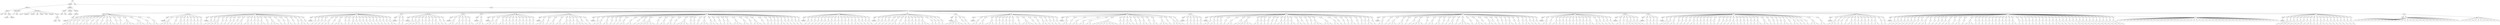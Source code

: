 digraph Tree {
	"t0" [label = "TEI"];
	"t1" [label = "teiHeader"];
	"t2" [label = "fileDesc"];
	"t3" [label = "titleStmt"];
	"t4" [label = "title"];
	"t5" [label = "title"];
	"t6" [label = "author"];
	"t7" [label = "surname"];
	"t8" [label = "forename"];
	"t9" [label = "publicationStmt"];
	"t10" [label = "p"];
	"t11" [label = "idno"];
	"t12" [label = "sourceDesc"];
	"t13" [label = "genre"];
	"t14" [label = "inspiration"];
	"t15" [label = "structure"];
	"t16" [label = "type"];
	"t17" [label = "periode"];
	"t18" [label = "taille"];
	"t19" [label = "permalien"];
	"t20" [label = "sources"];
	"t21" [label = "source"];
	"t22" [label = "author"];
	"t23" [label = "text"];
	"t24" [label = "profileDesc"];
	"t25" [label = "creation"];
	"t26" [label = "date"];
	"t27" [label = "date"];
	"t28" [label = "langUsage"];
	"t29" [label = "language"];
	"t30" [label = "textClass"];
	"t31" [label = "keywords"];
	"t32" [label = "term"];
	"t33" [label = "text"];
	"t34" [label = "body"];
	"t35" [label = "div1"];
	"t36" [label = "head"];
	"t37" [label = "div2"];
	"t38" [label = "head"];
	"t39" [label = "listPerson"];
	"t40" [label = "sp"];
	"t41" [label = "p"];
	"t42" [label = "s"];
	"t43" [label = "s"];
	"t44" [label = "s"];
	"t45" [label = "sp"];
	"t46" [label = "p"];
	"t47" [label = "s"];
	"t48" [label = "sp"];
	"t49" [label = "p"];
	"t50" [label = "s"];
	"t51" [label = "sp"];
	"t52" [label = "p"];
	"t53" [label = "s"];
	"t54" [label = "sp"];
	"t55" [label = "p"];
	"t56" [label = "s"];
	"t57" [label = "s"];
	"t58" [label = "sp"];
	"t59" [label = "p"];
	"t60" [label = "s"];
	"t61" [label = "sp"];
	"t62" [label = "p"];
	"t63" [label = "s"];
	"t64" [label = "s"];
	"t65" [label = "sp"];
	"t66" [label = "p"];
	"t67" [label = "s"];
	"t68" [label = "sp"];
	"t69" [label = "p"];
	"t70" [label = "s"];
	"t71" [label = "s"];
	"t72" [label = "sp"];
	"t73" [label = "p"];
	"t74" [label = "s"];
	"t75" [label = "s"];
	"t76" [label = "sp"];
	"t77" [label = "p"];
	"t78" [label = "s"];
	"t79" [label = "sp"];
	"t80" [label = "p"];
	"t81" [label = "s"];
	"t82" [label = "sp"];
	"t83" [label = "p"];
	"t84" [label = "s"];
	"t85" [label = "s"];
	"t86" [label = "s"];
	"t87" [label = "s"];
	"t88" [label = "sp"];
	"t89" [label = "p"];
	"t90" [label = "s"];
	"t91" [label = "s"];
	"t92" [label = "s"];
	"t93" [label = "sp"];
	"t94" [label = "p"];
	"t95" [label = "s"];
	"t96" [label = "s"];
	"t97" [label = "sp"];
	"t98" [label = "p"];
	"t99" [label = "s"];
	"t100" [label = "s"];
	"t101" [label = "div2"];
	"t102" [label = "head"];
	"t103" [label = "listPerson"];
	"t104" [label = "sp"];
	"t105" [label = "p"];
	"t106" [label = "s"];
	"t107" [label = "s"];
	"t108" [label = "s"];
	"t109" [label = "s"];
	"t110" [label = "sp"];
	"t111" [label = "p"];
	"t112" [label = "s"];
	"t113" [label = "sp"];
	"t114" [label = "p"];
	"t115" [label = "s"];
	"t116" [label = "s"];
	"t117" [label = "sp"];
	"t118" [label = "p"];
	"t119" [label = "s"];
	"t120" [label = "sp"];
	"t121" [label = "p"];
	"t122" [label = "s"];
	"t123" [label = "sp"];
	"t124" [label = "p"];
	"t125" [label = "s"];
	"t126" [label = "sp"];
	"t127" [label = "p"];
	"t128" [label = "s"];
	"t129" [label = "sp"];
	"t130" [label = "p"];
	"t131" [label = "s"];
	"t132" [label = "sp"];
	"t133" [label = "p"];
	"t134" [label = "s"];
	"t135" [label = "div2"];
	"t136" [label = "head"];
	"t137" [label = "listPerson"];
	"t138" [label = "sp"];
	"t139" [label = "p"];
	"t140" [label = "s"];
	"t141" [label = "sp"];
	"t142" [label = "p"];
	"t143" [label = "s"];
	"t144" [label = "sp"];
	"t145" [label = "p"];
	"t146" [label = "s"];
	"t147" [label = "s"];
	"t148" [label = "s"];
	"t149" [label = "sp"];
	"t150" [label = "p"];
	"t151" [label = "s"];
	"t152" [label = "sp"];
	"t153" [label = "p"];
	"t154" [label = "s"];
	"t155" [label = "sp"];
	"t156" [label = "p"];
	"t157" [label = "s"];
	"t158" [label = "sp"];
	"t159" [label = "p"];
	"t160" [label = "s"];
	"t161" [label = "sp"];
	"t162" [label = "p"];
	"t163" [label = "s"];
	"t164" [label = "sp"];
	"t165" [label = "p"];
	"t166" [label = "s"];
	"t167" [label = "s"];
	"t168" [label = "sp"];
	"t169" [label = "p"];
	"t170" [label = "s"];
	"t171" [label = "s"];
	"t172" [label = "sp"];
	"t173" [label = "p"];
	"t174" [label = "s"];
	"t175" [label = "sp"];
	"t176" [label = "p"];
	"t177" [label = "s"];
	"t178" [label = "sp"];
	"t179" [label = "p"];
	"t180" [label = "s"];
	"t181" [label = "sp"];
	"t182" [label = "p"];
	"t183" [label = "s"];
	"t184" [label = "s"];
	"t185" [label = "sp"];
	"t186" [label = "p"];
	"t187" [label = "s"];
	"t188" [label = "sp"];
	"t189" [label = "p"];
	"t190" [label = "s"];
	"t191" [label = "s"];
	"t192" [label = "s"];
	"t193" [label = "sp"];
	"t194" [label = "p"];
	"t195" [label = "s"];
	"t196" [label = "sp"];
	"t197" [label = "p"];
	"t198" [label = "s"];
	"t199" [label = "sp"];
	"t200" [label = "p"];
	"t201" [label = "s"];
	"t202" [label = "s"];
	"t203" [label = "sp"];
	"t204" [label = "p"];
	"t205" [label = "s"];
	"t206" [label = "sp"];
	"t207" [label = "p"];
	"t208" [label = "s"];
	"t209" [label = "sp"];
	"t210" [label = "p"];
	"t211" [label = "s"];
	"t212" [label = "s"];
	"t213" [label = "sp"];
	"t214" [label = "p"];
	"t215" [label = "s"];
	"t216" [label = "div2"];
	"t217" [label = "head"];
	"t218" [label = "listPerson"];
	"t219" [label = "sp"];
	"t220" [label = "p"];
	"t221" [label = "s"];
	"t222" [label = "sp"];
	"t223" [label = "p"];
	"t224" [label = "s"];
	"t225" [label = "sp"];
	"t226" [label = "p"];
	"t227" [label = "s"];
	"t228" [label = "sp"];
	"t229" [label = "p"];
	"t230" [label = "s"];
	"t231" [label = "sp"];
	"t232" [label = "p"];
	"t233" [label = "s"];
	"t234" [label = "s"];
	"t235" [label = "sp"];
	"t236" [label = "p"];
	"t237" [label = "s"];
	"t238" [label = "sp"];
	"t239" [label = "p"];
	"t240" [label = "s"];
	"t241" [label = "s"];
	"t242" [label = "s"];
	"t243" [label = "sp"];
	"t244" [label = "p"];
	"t245" [label = "s"];
	"t246" [label = "sp"];
	"t247" [label = "p"];
	"t248" [label = "s"];
	"t249" [label = "sp"];
	"t250" [label = "p"];
	"t251" [label = "s"];
	"t252" [label = "s"];
	"t253" [label = "sp"];
	"t254" [label = "p"];
	"t255" [label = "s"];
	"t256" [label = "sp"];
	"t257" [label = "p"];
	"t258" [label = "s"];
	"t259" [label = "sp"];
	"t260" [label = "p"];
	"t261" [label = "s"];
	"t262" [label = "sp"];
	"t263" [label = "p"];
	"t264" [label = "s"];
	"t265" [label = "sp"];
	"t266" [label = "p"];
	"t267" [label = "s"];
	"t268" [label = "sp"];
	"t269" [label = "p"];
	"t270" [label = "s"];
	"t271" [label = "sp"];
	"t272" [label = "p"];
	"t273" [label = "s"];
	"t274" [label = "sp"];
	"t275" [label = "p"];
	"t276" [label = "s"];
	"t277" [label = "sp"];
	"t278" [label = "p"];
	"t279" [label = "s"];
	"t280" [label = "sp"];
	"t281" [label = "p"];
	"t282" [label = "s"];
	"t283" [label = "sp"];
	"t284" [label = "p"];
	"t285" [label = "s"];
	"t286" [label = "s"];
	"t287" [label = "div2"];
	"t288" [label = "head"];
	"t289" [label = "listPerson"];
	"t290" [label = "sp"];
	"t291" [label = "p"];
	"t292" [label = "s"];
	"t293" [label = "sp"];
	"t294" [label = "p"];
	"t295" [label = "s"];
	"t296" [label = "div2"];
	"t297" [label = "head"];
	"t298" [label = "listPerson"];
	"t299" [label = "sp"];
	"t300" [label = "p"];
	"t301" [label = "s"];
	"t302" [label = "sp"];
	"t303" [label = "p"];
	"t304" [label = "s"];
	"t305" [label = "sp"];
	"t306" [label = "p"];
	"t307" [label = "s"];
	"t308" [label = "s"];
	"t309" [label = "s"];
	"t310" [label = "sp"];
	"t311" [label = "p"];
	"t312" [label = "s"];
	"t313" [label = "sp"];
	"t314" [label = "p"];
	"t315" [label = "s"];
	"t316" [label = "sp"];
	"t317" [label = "p"];
	"t318" [label = "s"];
	"t319" [label = "sp"];
	"t320" [label = "p"];
	"t321" [label = "s"];
	"t322" [label = "sp"];
	"t323" [label = "p"];
	"t324" [label = "s"];
	"t325" [label = "s"];
	"t326" [label = "sp"];
	"t327" [label = "p"];
	"t328" [label = "s"];
	"t329" [label = "sp"];
	"t330" [label = "p"];
	"t331" [label = "s"];
	"t332" [label = "div2"];
	"t333" [label = "head"];
	"t334" [label = "listPerson"];
	"t335" [label = "sp"];
	"t336" [label = "p"];
	"t337" [label = "s"];
	"t338" [label = "s"];
	"t339" [label = "sp"];
	"t340" [label = "p"];
	"t341" [label = "s"];
	"t342" [label = "s"];
	"t343" [label = "sp"];
	"t344" [label = "p"];
	"t345" [label = "s"];
	"t346" [label = "sp"];
	"t347" [label = "p"];
	"t348" [label = "s"];
	"t349" [label = "sp"];
	"t350" [label = "p"];
	"t351" [label = "s"];
	"t352" [label = "s"];
	"t353" [label = "div2"];
	"t354" [label = "head"];
	"t355" [label = "listPerson"];
	"t356" [label = "sp"];
	"t357" [label = "p"];
	"t358" [label = "s"];
	"t359" [label = "s"];
	"t360" [label = "s"];
	"t361" [label = "div2"];
	"t362" [label = "head"];
	"t363" [label = "listPerson"];
	"t364" [label = "sp"];
	"t365" [label = "p"];
	"t366" [label = "s"];
	"t367" [label = "s"];
	"t368" [label = "sp"];
	"t369" [label = "p"];
	"t370" [label = "s"];
	"t371" [label = "s"];
	"t372" [label = "sp"];
	"t373" [label = "p"];
	"t374" [label = "s"];
	"t375" [label = "s"];
	"t376" [label = "sp"];
	"t377" [label = "p"];
	"t378" [label = "s"];
	"t379" [label = "sp"];
	"t380" [label = "p"];
	"t381" [label = "s"];
	"t382" [label = "sp"];
	"t383" [label = "p"];
	"t384" [label = "s"];
	"t385" [label = "sp"];
	"t386" [label = "p"];
	"t387" [label = "s"];
	"t388" [label = "sp"];
	"t389" [label = "p"];
	"t390" [label = "s"];
	"t391" [label = "sp"];
	"t392" [label = "p"];
	"t393" [label = "s"];
	"t394" [label = "sp"];
	"t395" [label = "p"];
	"t396" [label = "s"];
	"t397" [label = "sp"];
	"t398" [label = "p"];
	"t399" [label = "s"];
	"t400" [label = "sp"];
	"t401" [label = "p"];
	"t402" [label = "s"];
	"t403" [label = "div2"];
	"t404" [label = "head"];
	"t405" [label = "listPerson"];
	"t406" [label = "sp"];
	"t407" [label = "p"];
	"t408" [label = "s"];
	"t409" [label = "s"];
	"t410" [label = "s"];
	"t411" [label = "sp"];
	"t412" [label = "p"];
	"t413" [label = "s"];
	"t414" [label = "sp"];
	"t415" [label = "p"];
	"t416" [label = "s"];
	"t417" [label = "s"];
	"t418" [label = "sp"];
	"t419" [label = "p"];
	"t420" [label = "s"];
	"t421" [label = "s"];
	"t422" [label = "sp"];
	"t423" [label = "p"];
	"t424" [label = "s"];
	"t425" [label = "s"];
	"t426" [label = "sp"];
	"t427" [label = "p"];
	"t428" [label = "s"];
	"t429" [label = "sp"];
	"t430" [label = "p"];
	"t431" [label = "s"];
	"t432" [label = "sp"];
	"t433" [label = "p"];
	"t434" [label = "s"];
	"t435" [label = "s"];
	"t436" [label = "s"];
	"t437" [label = "sp"];
	"t438" [label = "p"];
	"t439" [label = "s"];
	"t440" [label = "sp"];
	"t441" [label = "p"];
	"t442" [label = "s"];
	"t443" [label = "div2"];
	"t444" [label = "head"];
	"t445" [label = "listPerson"];
	"t446" [label = "sp"];
	"t447" [label = "p"];
	"t448" [label = "s"];
	"t449" [label = "sp"];
	"t450" [label = "p"];
	"t451" [label = "s"];
	"t452" [label = "s"];
	"t453" [label = "sp"];
	"t454" [label = "p"];
	"t455" [label = "s"];
	"t456" [label = "s"];
	"t457" [label = "sp"];
	"t458" [label = "p"];
	"t459" [label = "s"];
	"t460" [label = "sp"];
	"t461" [label = "p"];
	"t462" [label = "s"];
	"t463" [label = "sp"];
	"t464" [label = "p"];
	"t465" [label = "s"];
	"t466" [label = "sp"];
	"t467" [label = "p"];
	"t468" [label = "s"];
	"t469" [label = "s"];
	"t470" [label = "sp"];
	"t471" [label = "p"];
	"t472" [label = "s"];
	"t473" [label = "s"];
	"t474" [label = "sp"];
	"t475" [label = "p"];
	"t476" [label = "s"];
	"t477" [label = "sp"];
	"t478" [label = "p"];
	"t479" [label = "s"];
	"t480" [label = "sp"];
	"t481" [label = "p"];
	"t482" [label = "s"];
	"t483" [label = "s"];
	"t484" [label = "s"];
	"t485" [label = "s"];
	"t486" [label = "s"];
	"t487" [label = "sp"];
	"t488" [label = "p"];
	"t489" [label = "s"];
	"t490" [label = "sp"];
	"t491" [label = "p"];
	"t492" [label = "s"];
	"t493" [label = "s"];
	"t494" [label = "sp"];
	"t495" [label = "p"];
	"t496" [label = "s"];
	"t497" [label = "s"];
	"t498" [label = "sp"];
	"t499" [label = "p"];
	"t500" [label = "s"];
	"t501" [label = "sp"];
	"t502" [label = "p"];
	"t503" [label = "s"];
	"t504" [label = "s"];
	"t505" [label = "s"];
	"t506" [label = "s"];
	"t507" [label = "sp"];
	"t508" [label = "p"];
	"t509" [label = "s"];
	"t510" [label = "sp"];
	"t511" [label = "p"];
	"t512" [label = "s"];
	"t513" [label = "sp"];
	"t514" [label = "p"];
	"t515" [label = "s"];
	"t516" [label = "sp"];
	"t517" [label = "p"];
	"t518" [label = "s"];
	"t519" [label = "s"];
	"t520" [label = "s"];
	"t521" [label = "sp"];
	"t522" [label = "p"];
	"t523" [label = "s"];
	"t524" [label = "s"];
	"t525" [label = "sp"];
	"t526" [label = "p"];
	"t527" [label = "s"];
	"t528" [label = "sp"];
	"t529" [label = "p"];
	"t530" [label = "s"];
	"t531" [label = "sp"];
	"t532" [label = "p"];
	"t533" [label = "s"];
	"t534" [label = "sp"];
	"t535" [label = "p"];
	"t536" [label = "s"];
	"t537" [label = "s"];
	"t538" [label = "sp"];
	"t539" [label = "p"];
	"t540" [label = "s"];
	"t541" [label = "s"];
	"t542" [label = "s"];
	"t543" [label = "sp"];
	"t544" [label = "p"];
	"t545" [label = "s"];
	"t546" [label = "s"];
	"t547" [label = "sp"];
	"t548" [label = "p"];
	"t549" [label = "s"];
	"t550" [label = "sp"];
	"t551" [label = "p"];
	"t552" [label = "s"];
	"t553" [label = "s"];
	"t554" [label = "s"];
	"t555" [label = "sp"];
	"t556" [label = "p"];
	"t557" [label = "s"];
	"t558" [label = "sp"];
	"t559" [label = "p"];
	"t560" [label = "s"];
	"t561" [label = "sp"];
	"t562" [label = "p"];
	"t563" [label = "s"];
	"t564" [label = "sp"];
	"t565" [label = "p"];
	"t566" [label = "s"];
	"t567" [label = "sp"];
	"t568" [label = "p"];
	"t569" [label = "s"];
	"t570" [label = "sp"];
	"t571" [label = "p"];
	"t572" [label = "s"];
	"t573" [label = "s"];
	"t574" [label = "sp"];
	"t575" [label = "p"];
	"t576" [label = "s"];
	"t577" [label = "sp"];
	"t578" [label = "p"];
	"t579" [label = "s"];
	"t580" [label = "sp"];
	"t581" [label = "p"];
	"t582" [label = "s"];
	"t583" [label = "sp"];
	"t584" [label = "p"];
	"t585" [label = "s"];
	"t586" [label = "sp"];
	"t587" [label = "p"];
	"t588" [label = "s"];
	"t589" [label = "div2"];
	"t590" [label = "head"];
	"t591" [label = "listPerson"];
	"t592" [label = "sp"];
	"t593" [label = "p"];
	"t594" [label = "s"];
	"t595" [label = "sp"];
	"t596" [label = "p"];
	"t597" [label = "s"];
	"t598" [label = "sp"];
	"t599" [label = "p"];
	"t600" [label = "s"];
	"t601" [label = "sp"];
	"t602" [label = "p"];
	"t603" [label = "s"];
	"t604" [label = "sp"];
	"t605" [label = "p"];
	"t606" [label = "s"];
	"t607" [label = "sp"];
	"t608" [label = "p"];
	"t609" [label = "s"];
	"t610" [label = "sp"];
	"t611" [label = "p"];
	"t612" [label = "s"];
	"t613" [label = "sp"];
	"t614" [label = "p"];
	"t615" [label = "s"];
	"t616" [label = "s"];
	"t617" [label = "sp"];
	"t618" [label = "p"];
	"t619" [label = "s"];
	"t620" [label = "sp"];
	"t621" [label = "p"];
	"t622" [label = "s"];
	"t623" [label = "sp"];
	"t624" [label = "p"];
	"t625" [label = "s"];
	"t626" [label = "sp"];
	"t627" [label = "p"];
	"t628" [label = "s"];
	"t629" [label = "sp"];
	"t630" [label = "p"];
	"t631" [label = "s"];
	"t632" [label = "sp"];
	"t633" [label = "p"];
	"t634" [label = "s"];
	"t635" [label = "sp"];
	"t636" [label = "p"];
	"t637" [label = "s"];
	"t638" [label = "s"];
	"t639" [label = "sp"];
	"t640" [label = "p"];
	"t641" [label = "s"];
	"t642" [label = "sp"];
	"t643" [label = "p"];
	"t644" [label = "s"];
	"t645" [label = "sp"];
	"t646" [label = "p"];
	"t647" [label = "s"];
	"t648" [label = "sp"];
	"t649" [label = "p"];
	"t650" [label = "s"];
	"t651" [label = "div2"];
	"t652" [label = "head"];
	"t653" [label = "listPerson"];
	"t654" [label = "sp"];
	"t655" [label = "p"];
	"t656" [label = "s"];
	"t657" [label = "sp"];
	"t658" [label = "p"];
	"t659" [label = "s"];
	"t660" [label = "sp"];
	"t661" [label = "p"];
	"t662" [label = "s"];
	"t663" [label = "sp"];
	"t664" [label = "p"];
	"t665" [label = "s"];
	"t666" [label = "sp"];
	"t667" [label = "p"];
	"t668" [label = "s"];
	"t669" [label = "sp"];
	"t670" [label = "p"];
	"t671" [label = "s"];
	"t672" [label = "s"];
	"t673" [label = "sp"];
	"t674" [label = "p"];
	"t675" [label = "s"];
	"t676" [label = "sp"];
	"t677" [label = "p"];
	"t678" [label = "s"];
	"t679" [label = "s"];
	"t680" [label = "sp"];
	"t681" [label = "p"];
	"t682" [label = "s"];
	"t683" [label = "sp"];
	"t684" [label = "p"];
	"t685" [label = "s"];
	"t686" [label = "sp"];
	"t687" [label = "p"];
	"t688" [label = "s"];
	"t689" [label = "sp"];
	"t690" [label = "p"];
	"t691" [label = "s"];
	"t692" [label = "sp"];
	"t693" [label = "p"];
	"t694" [label = "s"];
	"t695" [label = "s"];
	"t696" [label = "s"];
	"t697" [label = "sp"];
	"t698" [label = "p"];
	"t699" [label = "s"];
	"t700" [label = "sp"];
	"t701" [label = "p"];
	"t702" [label = "s"];
	"t703" [label = "sp"];
	"t704" [label = "p"];
	"t705" [label = "s"];
	"t706" [label = "sp"];
	"t707" [label = "p"];
	"t708" [label = "s"];
	"t709" [label = "div2"];
	"t710" [label = "head"];
	"t711" [label = "listPerson"];
	"t712" [label = "sp"];
	"t713" [label = "p"];
	"t714" [label = "s"];
	"t715" [label = "s"];
	"t716" [label = "s"];
	"t717" [label = "s"];
	"t718" [label = "s"];
	"t719" [label = "s"];
	"t720" [label = "sp"];
	"t721" [label = "p"];
	"t722" [label = "s"];
	"t723" [label = "sp"];
	"t724" [label = "p"];
	"t725" [label = "s"];
	"t726" [label = "div2"];
	"t727" [label = "head"];
	"t728" [label = "listPerson"];
	"t729" [label = "sp"];
	"t730" [label = "p"];
	"t731" [label = "s"];
	"t732" [label = "s"];
	"t733" [label = "sp"];
	"t734" [label = "p"];
	"t735" [label = "s"];
	"t736" [label = "s"];
	"t737" [label = "sp"];
	"t738" [label = "p"];
	"t739" [label = "s"];
	"t740" [label = "s"];
	"t741" [label = "s"];
	"t742" [label = "sp"];
	"t743" [label = "p"];
	"t744" [label = "s"];
	"t745" [label = "sp"];
	"t746" [label = "p"];
	"t747" [label = "s"];
	"t748" [label = "sp"];
	"t749" [label = "p"];
	"t750" [label = "s"];
	"t751" [label = "sp"];
	"t752" [label = "p"];
	"t753" [label = "s"];
	"t754" [label = "sp"];
	"t755" [label = "p"];
	"t756" [label = "s"];
	"t757" [label = "sp"];
	"t758" [label = "p"];
	"t759" [label = "s"];
	"t760" [label = "s"];
	"t761" [label = "sp"];
	"t762" [label = "p"];
	"t763" [label = "s"];
	"t764" [label = "sp"];
	"t765" [label = "p"];
	"t766" [label = "s"];
	"t767" [label = "s"];
	"t768" [label = "s"];
	"t769" [label = "s"];
	"t770" [label = "sp"];
	"t771" [label = "p"];
	"t772" [label = "s"];
	"t773" [label = "sp"];
	"t774" [label = "p"];
	"t775" [label = "s"];
	"t776" [label = "sp"];
	"t777" [label = "p"];
	"t778" [label = "s"];
	"t779" [label = "s"];
	"t780" [label = "sp"];
	"t781" [label = "p"];
	"t782" [label = "s"];
	"t783" [label = "sp"];
	"t784" [label = "p"];
	"t785" [label = "s"];
	"t786" [label = "sp"];
	"t787" [label = "p"];
	"t788" [label = "s"];
	"t789" [label = "sp"];
	"t790" [label = "p"];
	"t791" [label = "s"];
	"t792" [label = "div2"];
	"t793" [label = "head"];
	"t794" [label = "listPerson"];
	"t795" [label = "sp"];
	"t796" [label = "p"];
	"t797" [label = "s"];
	"t798" [label = "s"];
	"t799" [label = "sp"];
	"t800" [label = "p"];
	"t801" [label = "s"];
	"t802" [label = "sp"];
	"t803" [label = "p"];
	"t804" [label = "s"];
	"t805" [label = "s"];
	"t806" [label = "sp"];
	"t807" [label = "p"];
	"t808" [label = "s"];
	"t809" [label = "s"];
	"t810" [label = "sp"];
	"t811" [label = "p"];
	"t812" [label = "s"];
	"t813" [label = "s"];
	"t814" [label = "sp"];
	"t815" [label = "p"];
	"t816" [label = "s"];
	"t817" [label = "s"];
	"t818" [label = "s"];
	"t819" [label = "s"];
	"t820" [label = "s"];
	"t821" [label = "s"];
	"t822" [label = "s"];
	"t823" [label = "s"];
	"t824" [label = "sp"];
	"t825" [label = "p"];
	"t826" [label = "s"];
	"t827" [label = "sp"];
	"t828" [label = "p"];
	"t829" [label = "s"];
	"t830" [label = "sp"];
	"t831" [label = "p"];
	"t832" [label = "s"];
	"t833" [label = "s"];
	"t834" [label = "sp"];
	"t835" [label = "p"];
	"t836" [label = "s"];
	"t837" [label = "sp"];
	"t838" [label = "p"];
	"t839" [label = "s"];
	"t840" [label = "sp"];
	"t841" [label = "p"];
	"t842" [label = "s"];
	"t843" [label = "sp"];
	"t844" [label = "p"];
	"t845" [label = "s"];
	"t846" [label = "s"];
	"t847" [label = "sp"];
	"t848" [label = "p"];
	"t849" [label = "s"];
	"t850" [label = "sp"];
	"t851" [label = "p"];
	"t852" [label = "s"];
	"t853" [label = "s"];
	"t854" [label = "sp"];
	"t855" [label = "p"];
	"t856" [label = "s"];
	"t857" [label = "s"];
	"t858" [label = "s"];
	"t859" [label = "sp"];
	"t860" [label = "p"];
	"t861" [label = "s"];
	"t862" [label = "sp"];
	"t863" [label = "p"];
	"t864" [label = "s"];
	"t865" [label = "s"];
	"t866" [label = "s"];
	"t867" [label = "sp"];
	"t868" [label = "p"];
	"t869" [label = "s"];
	"t870" [label = "div2"];
	"t871" [label = "head"];
	"t872" [label = "listPerson"];
	"t873" [label = "sp"];
	"t874" [label = "p"];
	"t875" [label = "s"];
	"t876" [label = "sp"];
	"t877" [label = "p"];
	"t878" [label = "s"];
	"t879" [label = "sp"];
	"t880" [label = "p"];
	"t881" [label = "s"];
	"t882" [label = "sp"];
	"t883" [label = "p"];
	"t884" [label = "s"];
	"t885" [label = "sp"];
	"t886" [label = "p"];
	"t887" [label = "s"];
	"t888" [label = "div2"];
	"t889" [label = "head"];
	"t890" [label = "listPerson"];
	"t891" [label = "sp"];
	"t892" [label = "p"];
	"t893" [label = "s"];
	"t894" [label = "s"];
	"t895" [label = "sp"];
	"t896" [label = "p"];
	"t897" [label = "s"];
	"t898" [label = "s"];
	"t899" [label = "sp"];
	"t900" [label = "p"];
	"t901" [label = "s"];
	"t902" [label = "sp"];
	"t903" [label = "p"];
	"t904" [label = "s"];
	"t905" [label = "sp"];
	"t906" [label = "p"];
	"t907" [label = "s"];
	"t908" [label = "sp"];
	"t909" [label = "p"];
	"t910" [label = "s"];
	"t911" [label = "s"];
	"t912" [label = "sp"];
	"t913" [label = "p"];
	"t914" [label = "s"];
	"t915" [label = "sp"];
	"t916" [label = "p"];
	"t917" [label = "s"];
	"t918" [label = "s"];
	"t919" [label = "s"];
	"t920" [label = "s"];
	"t921" [label = "s"];
	"t922" [label = "sp"];
	"t923" [label = "p"];
	"t924" [label = "s"];
	"t925" [label = "s"];
	"t926" [label = "sp"];
	"t927" [label = "p"];
	"t928" [label = "s"];
	"t929" [label = "sp"];
	"t930" [label = "p"];
	"t931" [label = "s"];
	"t932" [label = "sp"];
	"t933" [label = "p"];
	"t934" [label = "s"];
	"t935" [label = "sp"];
	"t936" [label = "p"];
	"t937" [label = "s"];
	"t938" [label = "sp"];
	"t939" [label = "p"];
	"t940" [label = "s"];
	"t941" [label = "sp"];
	"t942" [label = "p"];
	"t943" [label = "s"];
	"t944" [label = "s"];
	"t945" [label = "sp"];
	"t946" [label = "p"];
	"t947" [label = "s"];
	"t948" [label = "sp"];
	"t949" [label = "p"];
	"t950" [label = "s"];
	"t951" [label = "sp"];
	"t952" [label = "p"];
	"t953" [label = "s"];
	"t954" [label = "s"];
	"t955" [label = "sp"];
	"t956" [label = "p"];
	"t957" [label = "s"];
	"t958" [label = "s"];
	"t959" [label = "sp"];
	"t960" [label = "p"];
	"t961" [label = "s"];
	"t962" [label = "sp"];
	"t963" [label = "p"];
	"t964" [label = "s"];
	"t965" [label = "sp"];
	"t966" [label = "p"];
	"t967" [label = "s"];
	"t968" [label = "sp"];
	"t969" [label = "p"];
	"t970" [label = "s"];
	"t971" [label = "s"];
	"t972" [label = "s"];
	"t973" [label = "sp"];
	"t974" [label = "p"];
	"t975" [label = "s"];
	"t976" [label = "s"];
	"t977" [label = "s"];
	"t978" [label = "sp"];
	"t979" [label = "p"];
	"t980" [label = "s"];
	"t981" [label = "s"];
	"t982" [label = "sp"];
	"t983" [label = "p"];
	"t984" [label = "s"];
	"t985" [label = "sp"];
	"t986" [label = "p"];
	"t987" [label = "s"];
	"t988" [label = "sp"];
	"t989" [label = "p"];
	"t990" [label = "s"];
	"t991" [label = "sp"];
	"t992" [label = "p"];
	"t993" [label = "s"];
	"t994" [label = "s"];
	"t995" [label = "sp"];
	"t996" [label = "p"];
	"t997" [label = "s"];
	"t998" [label = "sp"];
	"t999" [label = "p"];
	"t1000" [label = "s"];
	"t1001" [label = "sp"];
	"t1002" [label = "p"];
	"t1003" [label = "s"];
	"t1004" [label = "sp"];
	"t1005" [label = "p"];
	"t1006" [label = "s"];
	"t1007" [label = "s"];
	"t1008" [label = "sp"];
	"t1009" [label = "p"];
	"t1010" [label = "s"];
	"t1011" [label = "div2"];
	"t1012" [label = "head"];
	"t1013" [label = "listPerson"];
	"t1014" [label = "sp"];
	"t1015" [label = "p"];
	"t1016" [label = "s"];
	"t1017" [label = "s"];
	"t1018" [label = "sp"];
	"t1019" [label = "p"];
	"t1020" [label = "s"];
	"t1021" [label = "sp"];
	"t1022" [label = "p"];
	"t1023" [label = "s"];
	"t1024" [label = "s"];
	"t1025" [label = "s"];
	"t1026" [label = "sp"];
	"t1027" [label = "p"];
	"t1028" [label = "s"];
	"t1029" [label = "s"];
	"t1030" [label = "sp"];
	"t1031" [label = "p"];
	"t1032" [label = "s"];
	"t1033" [label = "sp"];
	"t1034" [label = "p"];
	"t1035" [label = "s"];
	"t1036" [label = "sp"];
	"t1037" [label = "p"];
	"t1038" [label = "s"];
	"t1039" [label = "s"];
	"t1040" [label = "s"];
	"t1041" [label = "s"];
	"t1042" [label = "sp"];
	"t1043" [label = "p"];
	"t1044" [label = "s"];
	"t1045" [label = "sp"];
	"t1046" [label = "p"];
	"t1047" [label = "s"];
	"t1048" [label = "s"];
	"t1049" [label = "sp"];
	"t1050" [label = "p"];
	"t1051" [label = "s"];
	"t1052" [label = "s"];
	"t1053" [label = "sp"];
	"t1054" [label = "p"];
	"t1055" [label = "s"];
	"t1056" [label = "sp"];
	"t1057" [label = "p"];
	"t1058" [label = "s"];
	"t1059" [label = "sp"];
	"t1060" [label = "p"];
	"t1061" [label = "s"];
	"t1062" [label = "s"];
	"t1063" [label = "sp"];
	"t1064" [label = "p"];
	"t1065" [label = "s"];
	"t1066" [label = "sp"];
	"t1067" [label = "p"];
	"t1068" [label = "s"];
	"t1069" [label = "s"];
	"t1070" [label = "s"];
	"t1071" [label = "s"];
	"t1072" [label = "sp"];
	"t1073" [label = "p"];
	"t1074" [label = "s"];
	"t1075" [label = "sp"];
	"t1076" [label = "p"];
	"t1077" [label = "s"];
	"t1078" [label = "s"];
	"t1079" [label = "s"];
	"t1080" [label = "sp"];
	"t1081" [label = "p"];
	"t1082" [label = "s"];
	"t1083" [label = "sp"];
	"t1084" [label = "p"];
	"t1085" [label = "s"];
	"t1086" [label = "s"];
	"t1087" [label = "sp"];
	"t1088" [label = "p"];
	"t1089" [label = "s"];
	"t1090" [label = "sp"];
	"t1091" [label = "p"];
	"t1092" [label = "s"];
	"t1093" [label = "sp"];
	"t1094" [label = "p"];
	"t1095" [label = "s"];
	"t1096" [label = "sp"];
	"t1097" [label = "p"];
	"t1098" [label = "s"];
	"t1099" [label = "sp"];
	"t1100" [label = "p"];
	"t1101" [label = "s"];
	"t1102" [label = "s"];
	"t1103" [label = "sp"];
	"t1104" [label = "p"];
	"t1105" [label = "s"];
	"t1106" [label = "sp"];
	"t1107" [label = "p"];
	"t1108" [label = "s"];
	"t1109" [label = "sp"];
	"t1110" [label = "p"];
	"t1111" [label = "s"];
	"t1112" [label = "sp"];
	"t1113" [label = "p"];
	"t1114" [label = "s"];
	"t1115" [label = "s"];
	"t1116" [label = "sp"];
	"t1117" [label = "p"];
	"t1118" [label = "s"];
	"t1119" [label = "sp"];
	"t1120" [label = "p"];
	"t1121" [label = "s"];
	"t1122" [label = "sp"];
	"t1123" [label = "p"];
	"t1124" [label = "s"];
	"t1125" [label = "div2"];
	"t1126" [label = "head"];
	"t1127" [label = "listPerson"];
	"t1128" [label = "sp"];
	"t1129" [label = "p"];
	"t1130" [label = "s"];
	"t1131" [label = "s"];
	"t1132" [label = "sp"];
	"t1133" [label = "p"];
	"t1134" [label = "s"];
	"t1135" [label = "sp"];
	"t1136" [label = "p"];
	"t1137" [label = "s"];
	"t1138" [label = "s"];
	"t1139" [label = "sp"];
	"t1140" [label = "p"];
	"t1141" [label = "s"];
	"t1142" [label = "sp"];
	"t1143" [label = "p"];
	"t1144" [label = "s"];
	"t1145" [label = "sp"];
	"t1146" [label = "p"];
	"t1147" [label = "s"];
	"t1148" [label = "sp"];
	"t1149" [label = "p"];
	"t1150" [label = "s"];
	"t1151" [label = "sp"];
	"t1152" [label = "p"];
	"t1153" [label = "s"];
	"t1154" [label = "sp"];
	"t1155" [label = "p"];
	"t1156" [label = "s"];
	"t1157" [label = "sp"];
	"t1158" [label = "p"];
	"t1159" [label = "s"];
	"t1160" [label = "sp"];
	"t1161" [label = "p"];
	"t1162" [label = "s"];
	"t1163" [label = "sp"];
	"t1164" [label = "p"];
	"t1165" [label = "s"];
	"t1166" [label = "sp"];
	"t1167" [label = "p"];
	"t1168" [label = "s"];
	"t1169" [label = "s"];
	"t1170" [label = "sp"];
	"t1171" [label = "p"];
	"t1172" [label = "s"];
	"t1173" [label = "s"];
	"t1174" [label = "sp"];
	"t1175" [label = "p"];
	"t1176" [label = "s"];
	"t1177" [label = "sp"];
	"t1178" [label = "p"];
	"t1179" [label = "s"];
	"t1180" [label = "sp"];
	"t1181" [label = "p"];
	"t1182" [label = "s"];
	"t1183" [label = "sp"];
	"t1184" [label = "p"];
	"t1185" [label = "s"];
	"t1186" [label = "div2"];
	"t1187" [label = "head"];
	"t1188" [label = "listPerson"];
	"t1189" [label = "sp"];
	"t1190" [label = "p"];
	"t1191" [label = "s"];
	"t1192" [label = "s"];
	"t1193" [label = "sp"];
	"t1194" [label = "p"];
	"t1195" [label = "s"];
	"t1196" [label = "sp"];
	"t1197" [label = "p"];
	"t1198" [label = "s"];
	"t1199" [label = "s"];
	"t1200" [label = "s"];
	"t1201" [label = "sp"];
	"t1202" [label = "p"];
	"t1203" [label = "s"];
	"t1204" [label = "sp"];
	"t1205" [label = "p"];
	"t1206" [label = "s"];
	"t1207" [label = "sp"];
	"t1208" [label = "p"];
	"t1209" [label = "s"];
	"t1210" [label = "div2"];
	"t1211" [label = "head"];
	"t1212" [label = "listPerson"];
	"t1213" [label = "sp"];
	"t1214" [label = "p"];
	"t1215" [label = "s"];
	"t1216" [label = "sp"];
	"t1217" [label = "p"];
	"t1218" [label = "s"];
	"t1219" [label = "sp"];
	"t1220" [label = "p"];
	"t1221" [label = "s"];
	"t1222" [label = "sp"];
	"t1223" [label = "p"];
	"t1224" [label = "s"];
	"t1225" [label = "div2"];
	"t1226" [label = "head"];
	"t1227" [label = "listPerson"];
	"t1228" [label = "sp"];
	"t1229" [label = "p"];
	"t1230" [label = "s"];
	"t1231" [label = "sp"];
	"t1232" [label = "p"];
	"t1233" [label = "s"];
	"t1234" [label = "s"];
	"t1235" [label = "sp"];
	"t1236" [label = "p"];
	"t1237" [label = "s"];
	"t1238" [label = "s"];
	"t1239" [label = "sp"];
	"t1240" [label = "p"];
	"t1241" [label = "s"];
	"t1242" [label = "sp"];
	"t1243" [label = "p"];
	"t1244" [label = "s"];
	"t1245" [label = "sp"];
	"t1246" [label = "p"];
	"t1247" [label = "s"];
	"t1248" [label = "sp"];
	"t1249" [label = "p"];
	"t1250" [label = "s"];
	"t1251" [label = "sp"];
	"t1252" [label = "p"];
	"t1253" [label = "s"];
	"t1254" [label = "s"];
	"t1255" [label = "sp"];
	"t1256" [label = "p"];
	"t1257" [label = "s"];
	"t1258" [label = "sp"];
	"t1259" [label = "p"];
	"t1260" [label = "s"];
	"t1261" [label = "sp"];
	"t1262" [label = "p"];
	"t1263" [label = "s"];
	"t1264" [label = "sp"];
	"t1265" [label = "p"];
	"t1266" [label = "s"];
	"t1267" [label = "sp"];
	"t1268" [label = "p"];
	"t1269" [label = "s"];
	"t1270" [label = "sp"];
	"t1271" [label = "p"];
	"t1272" [label = "s"];
	"t1273" [label = "sp"];
	"t1274" [label = "p"];
	"t1275" [label = "s"];
	"t1276" [label = "sp"];
	"t1277" [label = "p"];
	"t1278" [label = "s"];
	"t1279" [label = "sp"];
	"t1280" [label = "p"];
	"t1281" [label = "s"];
	"t1282" [label = "sp"];
	"t1283" [label = "p"];
	"t1284" [label = "s"];
	"t1285" [label = "sp"];
	"t1286" [label = "p"];
	"t1287" [label = "s"];
	"t1288" [label = "s"];
	"t1289" [label = "sp"];
	"t1290" [label = "p"];
	"t1291" [label = "s"];
	"t1292" [label = "sp"];
	"t1293" [label = "p"];
	"t1294" [label = "s"];
	"t1295" [label = "sp"];
	"t1296" [label = "p"];
	"t1297" [label = "s"];
	"t1298" [label = "sp"];
	"t1299" [label = "p"];
	"t1300" [label = "s"];
	"t1301" [label = "sp"];
	"t1302" [label = "p"];
	"t1303" [label = "s"];
	"t1304" [label = "sp"];
	"t1305" [label = "p"];
	"t1306" [label = "s"];
	"t1307" [label = "sp"];
	"t1308" [label = "p"];
	"t1309" [label = "s"];
	"t1310" [label = "s"];
	"t1311" [label = "sp"];
	"t1312" [label = "p"];
	"t1313" [label = "s"];
	"t1314" [label = "s"];
	"t1315" [label = "sp"];
	"t1316" [label = "p"];
	"t1317" [label = "s"];
	"t1318" [label = "sp"];
	"t1319" [label = "p"];
	"t1320" [label = "s"];
	"t1321" [label = "sp"];
	"t1322" [label = "p"];
	"t1323" [label = "s"];
	"t1324" [label = "sp"];
	"t1325" [label = "p"];
	"t1326" [label = "s"];
	"t1327" [label = "sp"];
	"t1328" [label = "p"];
	"t1329" [label = "s"];
	"t1330" [label = "s"];
	"t1331" [label = "sp"];
	"t1332" [label = "p"];
	"t1333" [label = "s"];
	"t1334" [label = "sp"];
	"t1335" [label = "p"];
	"t1336" [label = "s"];
	"t1337" [label = "s"];
	"t1338" [label = "sp"];
	"t1339" [label = "p"];
	"t1340" [label = "s"];
	"t1341" [label = "sp"];
	"t1342" [label = "p"];
	"t1343" [label = "s"];
	"t1344" [label = "sp"];
	"t1345" [label = "p"];
	"t1346" [label = "s"];
	"t1347" [label = "sp"];
	"t1348" [label = "p"];
	"t1349" [label = "s"];
	"t1350" [label = "s"];
	"t1351" [label = "s"];
	"t1352" [label = "sp"];
	"t1353" [label = "p"];
	"t1354" [label = "s"];
	"t1355" [label = "s"];
	"t1356" [label = "div2"];
	"t1357" [label = "head"];
	"t1358" [label = "listPerson"];
	"t1359" [label = "sp"];
	"t1360" [label = "p"];
	"t1361" [label = "s"];
	"t1362" [label = "s"];
	"t1363" [label = "s"];
	"t1364" [label = "sp"];
	"t1365" [label = "p"];
	"t1366" [label = "s"];
	"t1367" [label = "sp"];
	"t1368" [label = "p"];
	"t1369" [label = "s"];
	"t1370" [label = "sp"];
	"t1371" [label = "p"];
	"t1372" [label = "s"];
	"t1373" [label = "sp"];
	"t1374" [label = "p"];
	"t1375" [label = "s"];
	"t1376" [label = "s"];
	"t1377" [label = "sp"];
	"t1378" [label = "p"];
	"t1379" [label = "s"];
	"t1380" [label = "sp"];
	"t1381" [label = "p"];
	"t1382" [label = "s"];
	"t1383" [label = "sp"];
	"t1384" [label = "p"];
	"t1385" [label = "s"];
	"t1386" [label = "sp"];
	"t1387" [label = "p"];
	"t1388" [label = "s"];
	"t1389" [label = "sp"];
	"t1390" [label = "p"];
	"t1391" [label = "s"];
	"t1392" [label = "sp"];
	"t1393" [label = "p"];
	"t1394" [label = "s"];
	"t1395" [label = "sp"];
	"t1396" [label = "p"];
	"t1397" [label = "s"];
	"t1398" [label = "s"];
	"t1399" [label = "sp"];
	"t1400" [label = "p"];
	"t1401" [label = "s"];
	"t1402" [label = "sp"];
	"t1403" [label = "p"];
	"t1404" [label = "s"];
	"t1405" [label = "div2"];
	"t1406" [label = "head"];
	"t1407" [label = "listPerson"];
	"t1408" [label = "sp"];
	"t1409" [label = "p"];
	"t1410" [label = "s"];
	"t1411" [label = "sp"];
	"t1412" [label = "p"];
	"t1413" [label = "s"];
	"t1414" [label = "sp"];
	"t1415" [label = "p"];
	"t1416" [label = "s"];
	"t1417" [label = "sp"];
	"t1418" [label = "p"];
	"t1419" [label = "s"];
	"t1420" [label = "sp"];
	"t1421" [label = "p"];
	"t1422" [label = "s"];
	"t1423" [label = "sp"];
	"t1424" [label = "p"];
	"t1425" [label = "s"];
	"t1426" [label = "sp"];
	"t1427" [label = "p"];
	"t1428" [label = "s"];
	"t1429" [label = "s"];
	"t1430" [label = "sp"];
	"t1431" [label = "p"];
	"t1432" [label = "s"];
	"t1433" [label = "sp"];
	"t1434" [label = "p"];
	"t1435" [label = "s"];
	"t1436" [label = "sp"];
	"t1437" [label = "p"];
	"t1438" [label = "s"];
	"t1439" [label = "s"];
	"t1440" [label = "sp"];
	"t1441" [label = "p"];
	"t1442" [label = "s"];
	"t1443" [label = "sp"];
	"t1444" [label = "p"];
	"t1445" [label = "s"];
	"t1446" [label = "sp"];
	"t1447" [label = "p"];
	"t1448" [label = "s"];
	"t1449" [label = "sp"];
	"t1450" [label = "p"];
	"t1451" [label = "s"];
	"t1452" [label = "sp"];
	"t1453" [label = "p"];
	"t1454" [label = "s"];
	"t1455" [label = "sp"];
	"t1456" [label = "p"];
	"t1457" [label = "s"];
	"t1458" [label = "s"];
	"t1459" [label = "sp"];
	"t1460" [label = "p"];
	"t1461" [label = "s"];
	"t1462" [label = "sp"];
	"t1463" [label = "p"];
	"t1464" [label = "s"];
	"t1465" [label = "s"];
	"t1466" [label = "sp"];
	"t1467" [label = "p"];
	"t1468" [label = "s"];
	"t1469" [label = "sp"];
	"t1470" [label = "p"];
	"t1471" [label = "s"];
	"t1472" [label = "s"];
	"t1473" [label = "s"];
	"t1474" [label = "sp"];
	"t1475" [label = "p"];
	"t1476" [label = "s"];
	"t1477" [label = "sp"];
	"t1478" [label = "p"];
	"t1479" [label = "s"];
	"t1480" [label = "sp"];
	"t1481" [label = "p"];
	"t1482" [label = "s"];
	"t1483" [label = "sp"];
	"t1484" [label = "p"];
	"t1485" [label = "s"];
	"t1486" [label = "sp"];
	"t1487" [label = "p"];
	"t1488" [label = "s"];
	"t1489" [label = "sp"];
	"t1490" [label = "p"];
	"t1491" [label = "s"];
	"t1492" [label = "sp"];
	"t1493" [label = "p"];
	"t1494" [label = "s"];
	"t1495" [label = "sp"];
	"t1496" [label = "p"];
	"t1497" [label = "s"];
	"t1498" [label = "sp"];
	"t1499" [label = "p"];
	"t1500" [label = "s"];
	"t1501" [label = "sp"];
	"t1502" [label = "p"];
	"t1503" [label = "s"];
	"t1504" [label = "sp"];
	"t1505" [label = "p"];
	"t1506" [label = "s"];
	"t1507" [label = "sp"];
	"t1508" [label = "p"];
	"t1509" [label = "s"];
	"t1510" [label = "s"];
	"t1511" [label = "sp"];
	"t1512" [label = "p"];
	"t1513" [label = "s"];
	"t1514" [label = "sp"];
	"t1515" [label = "p"];
	"t1516" [label = "s"];
	"t1517" [label = "sp"];
	"t1518" [label = "p"];
	"t1519" [label = "s"];
	"t1520" [label = "sp"];
	"t1521" [label = "p"];
	"t1522" [label = "s"];
	"t1523" [label = "sp"];
	"t1524" [label = "p"];
	"t1525" [label = "s"];
	"t1526" [label = "sp"];
	"t1527" [label = "p"];
	"t1528" [label = "s"];
	"t1529" [label = "sp"];
	"t1530" [label = "p"];
	"t1531" [label = "s"];
	"t1532" [label = "sp"];
	"t1533" [label = "p"];
	"t1534" [label = "s"];
	"t1535" [label = "sp"];
	"t1536" [label = "p"];
	"t1537" [label = "s"];
	"t1538" [label = "sp"];
	"t1539" [label = "p"];
	"t1540" [label = "s"];
	"t1541" [label = "sp"];
	"t1542" [label = "p"];
	"t1543" [label = "s"];
	"t1544" [label = "sp"];
	"t1545" [label = "p"];
	"t1546" [label = "s"];
	"t1547" [label = "s"];
	"t1548" [label = "sp"];
	"t1549" [label = "p"];
	"t1550" [label = "s"];
	"t1551" [label = "sp"];
	"t1552" [label = "p"];
	"t1553" [label = "s"];
	"t1554" [label = "sp"];
	"t1555" [label = "p"];
	"t1556" [label = "s"];
	"t1557" [label = "sp"];
	"t1558" [label = "p"];
	"t1559" [label = "s"];
	"t1560" [label = "sp"];
	"t1561" [label = "p"];
	"t1562" [label = "s"];
	"t1563" [label = "sp"];
	"t1564" [label = "p"];
	"t1565" [label = "s"];
	"t1566" [label = "s"];
	"t1567" [label = "sp"];
	"t1568" [label = "p"];
	"t1569" [label = "s"];
	"t1570" [label = "sp"];
	"t1571" [label = "p"];
	"t1572" [label = "s"];
	"t1573" [label = "sp"];
	"t1574" [label = "p"];
	"t1575" [label = "s"];
	"t1576" [label = "sp"];
	"t1577" [label = "p"];
	"t1578" [label = "s"];
	"t1579" [label = "sp"];
	"t1580" [label = "p"];
	"t1581" [label = "s"];
	"t1582" [label = "sp"];
	"t1583" [label = "p"];
	"t1584" [label = "s"];
	"t1585" [label = "sp"];
	"t1586" [label = "p"];
	"t1587" [label = "s"];
	"t1588" [label = "sp"];
	"t1589" [label = "p"];
	"t1590" [label = "s"];
	"t1591" [label = "sp"];
	"t1592" [label = "p"];
	"t1593" [label = "s"];
	"t1594" [label = "sp"];
	"t1595" [label = "p"];
	"t1596" [label = "s"];
	"t1597" [label = "sp"];
	"t1598" [label = "p"];
	"t1599" [label = "s"];
	"t1600" [label = "s"];
	"t1601" [label = "sp"];
	"t1602" [label = "l"];
	"t1603" [label = "l"];
	"t1604" [label = "l"];
	"t1605" [label = "l"];
	"t1606" [label = "l"];
	"t1607" [label = "l"];
	"t1608" [label = "l"];
	"t1609" [label = "l"];
	"t1610" [label = "l"];
	"t1611" [label = "l"];
	"t1612" [label = "l"];
	"t1613" [label = "l"];
	"t1614" [label = "l"];
	"t1615" [label = "l"];
	"t1616" [label = "l"];
	"t1617" [label = "l"];
	"t1618" [label = "l"];
	"t1619" [label = "l"];
	"t1620" [label = "l"];
	"t1621" [label = "l"];
	"t1622" [label = "l"];
	"t1623" [label = "l"];
	"t1624" [label = "l"];
	"t1625" [label = "l"];
	"t1626" [label = "l"];
	"t1627" [label = "l"];
	"t1628" [label = "l"];
	"t1629" [label = "l"];
	"t1630" [label = "l"];
	"t1631" [label = "l"];
	"t1632" [label = "l"];
	"t1633" [label = "l"];
	"t1634" [label = "l"];
	"t1635" [label = "l"];
	"t1636" [label = "l"];
	"t1637" [label = "l"];
	"t1638" [label = "l"];
	"t1639" [label = "l"];
	"t1640" [label = "l"];
	"t1641" [label = "l"];
	"t1642" [label = "l"];
	"t1643" [label = "l"];
	"t1644" [label = "l"];
	"t1645" [label = "l"];
	"t1646" [label = "l"];
	"t1647" [label = "l"];
	"t1648" [label = "l"];
	"t1649" [label = "l"];
	"t1650" [label = "l"];
	"t1651" [label = "div2"];
	"t1652" [label = "head"];
	"t1653" [label = "listPerson"];
	"t1654" [label = "sp"];
	"t1655" [label = "p"];
	"t1656" [label = "s"];
	"t1657" [label = "sp"];
	"t1658" [label = "p"];
	"t1659" [label = "s"];
	"t1660" [label = "s"];
	"t1661" [label = "sp"];
	"t1662" [label = "p"];
	"t1663" [label = "s"];
	"t1664" [label = "sp"];
	"t1665" [label = "p"];
	"t1666" [label = "s"];
	"t1667" [label = "sp"];
	"t1668" [label = "p"];
	"t1669" [label = "s"];
	"t1670" [label = "sp"];
	"t1671" [label = "p"];
	"t1672" [label = "s"];
	"t1673" [label = "s"];
	"t1674" [label = "sp"];
	"t1675" [label = "p"];
	"t1676" [label = "s"];
	"t1677" [label = "sp"];
	"t1678" [label = "p"];
	"t1679" [label = "s"];
	"t1680" [label = "s"];
	"t1681" [label = "sp"];
	"t1682" [label = "p"];
	"t1683" [label = "s"];
	"t1684" [label = "sp"];
	"t1685" [label = "p"];
	"t1686" [label = "s"];
	"t1687" [label = "sp"];
	"t1688" [label = "p"];
	"t1689" [label = "s"];
	"t1690" [label = "s"];
	"t1691" [label = "sp"];
	"t1692" [label = "p"];
	"t1693" [label = "s"];
	"t1694" [label = "sp"];
	"t1695" [label = "p"];
	"t1696" [label = "s"];
	"t1697" [label = "sp"];
	"t1698" [label = "p"];
	"t1699" [label = "s"];
	"t1700" [label = "sp"];
	"t1701" [label = "p"];
	"t1702" [label = "s"];
	"t1703" [label = "sp"];
	"t1704" [label = "p"];
	"t1705" [label = "s"];
	"t1706" [label = "sp"];
	"t1707" [label = "p"];
	"t1708" [label = "s"];
	"t1709" [label = "sp"];
	"t1710" [label = "p"];
	"t1711" [label = "s"];
	"t1712" [label = "sp"];
	"t1713" [label = "p"];
	"t1714" [label = "s"];
	"t1715" [label = "sp"];
	"t1716" [label = "p"];
	"t1717" [label = "s"];
	"t1718" [label = "div2"];
	"t1719" [label = "head"];
	"t1720" [label = "sp"];
	"t1721" [label = "l"];
	"t1722" [label = "l"];
	"t1723" [label = "l"];
	"t1724" [label = "l"];
	"t1725" [label = "l"];
	"t1726" [label = "l"];
	"t1727" [label = "l"];
	"t1728" [label = "l"];
	"t1729" [label = "l"];
	"t1730" [label = "l"];
	"t1731" [label = "l"];
	"t1732" [label = "l"];
	"t1733" [label = "l"];
	"t1734" [label = "l"];
	"t1735" [label = "l"];
	"t1736" [label = "l"];
	"t1737" [label = "l"];
	"t1738" [label = "l"];
	"t1739" [label = "l"];
	"t1740" [label = "l"];
	"t1741" [label = "l"];
	"t1742" [label = "l"];
	"t1743" [label = "l"];
	"t1744" [label = "l"];
	"t1745" [label = "l"];
	"t1746" [label = "l"];
	"t1747" [label = "l"];
	"t1748" [label = "l"];
	"t1749" [label = "l"];
	"t1750" [label = "l"];
	"t1751" [label = "l"];
	"t1752" [label = "l"];
	"t1753" [label = "sp"];
	"t1754" [label = "l"];
	"t1755" [label = "l"];
	"t1756" [label = "l"];
	"t1757" [label = "l"];
	"t1758" [label = "l"];
	"t1759" [label = "l"];
	"t1760" [label = "l"];
	"t1761" [label = "l"];
	"t1762" [label = "l"];
	"t1763" [label = "l"];
	"t1764" [label = "l"];
	"t1765" [label = "l"];
	"t0" -> "t1";
	"t1" -> "t2";
	"t2" -> "t3";
	"t3" -> "t4";
	"t3" -> "t5";
	"t3" -> "t6";
	"t6" -> "t7";
	"t6" -> "t8";
	"t2" -> "t9";
	"t9" -> "t10";
	"t9" -> "t11";
	"t2" -> "t12";
	"t12" -> "t13";
	"t12" -> "t14";
	"t12" -> "t15";
	"t12" -> "t16";
	"t12" -> "t17";
	"t12" -> "t18";
	"t12" -> "t19";
	"t12" -> "t20";
	"t20" -> "t21";
	"t21" -> "t22";
	"t21" -> "t23";
	"t1" -> "t24";
	"t24" -> "t25";
	"t25" -> "t26";
	"t25" -> "t27";
	"t24" -> "t28";
	"t28" -> "t29";
	"t24" -> "t30";
	"t30" -> "t31";
	"t31" -> "t32";
	"t0" -> "t33";
	"t33" -> "t34";
	"t34" -> "t35";
	"t35" -> "t36";
	"t35" -> "t37";
	"t37" -> "t38";
	"t38" -> "t39";
	"t37" -> "t40";
	"t40" -> "t41";
	"t41" -> "t42";
	"t41" -> "t43";
	"t41" -> "t44";
	"t37" -> "t45";
	"t45" -> "t46";
	"t46" -> "t47";
	"t37" -> "t48";
	"t48" -> "t49";
	"t49" -> "t50";
	"t37" -> "t51";
	"t51" -> "t52";
	"t52" -> "t53";
	"t37" -> "t54";
	"t54" -> "t55";
	"t55" -> "t56";
	"t55" -> "t57";
	"t37" -> "t58";
	"t58" -> "t59";
	"t59" -> "t60";
	"t37" -> "t61";
	"t61" -> "t62";
	"t62" -> "t63";
	"t62" -> "t64";
	"t37" -> "t65";
	"t65" -> "t66";
	"t66" -> "t67";
	"t37" -> "t68";
	"t68" -> "t69";
	"t69" -> "t70";
	"t69" -> "t71";
	"t37" -> "t72";
	"t72" -> "t73";
	"t73" -> "t74";
	"t73" -> "t75";
	"t37" -> "t76";
	"t76" -> "t77";
	"t77" -> "t78";
	"t37" -> "t79";
	"t79" -> "t80";
	"t80" -> "t81";
	"t37" -> "t82";
	"t82" -> "t83";
	"t83" -> "t84";
	"t83" -> "t85";
	"t83" -> "t86";
	"t83" -> "t87";
	"t37" -> "t88";
	"t88" -> "t89";
	"t89" -> "t90";
	"t89" -> "t91";
	"t89" -> "t92";
	"t37" -> "t93";
	"t93" -> "t94";
	"t94" -> "t95";
	"t94" -> "t96";
	"t37" -> "t97";
	"t97" -> "t98";
	"t98" -> "t99";
	"t98" -> "t100";
	"t35" -> "t101";
	"t101" -> "t102";
	"t102" -> "t103";
	"t101" -> "t104";
	"t104" -> "t105";
	"t105" -> "t106";
	"t105" -> "t107";
	"t105" -> "t108";
	"t105" -> "t109";
	"t101" -> "t110";
	"t110" -> "t111";
	"t111" -> "t112";
	"t101" -> "t113";
	"t113" -> "t114";
	"t114" -> "t115";
	"t114" -> "t116";
	"t101" -> "t117";
	"t117" -> "t118";
	"t118" -> "t119";
	"t101" -> "t120";
	"t120" -> "t121";
	"t121" -> "t122";
	"t101" -> "t123";
	"t123" -> "t124";
	"t124" -> "t125";
	"t101" -> "t126";
	"t126" -> "t127";
	"t127" -> "t128";
	"t101" -> "t129";
	"t129" -> "t130";
	"t130" -> "t131";
	"t101" -> "t132";
	"t132" -> "t133";
	"t133" -> "t134";
	"t35" -> "t135";
	"t135" -> "t136";
	"t136" -> "t137";
	"t135" -> "t138";
	"t138" -> "t139";
	"t139" -> "t140";
	"t135" -> "t141";
	"t141" -> "t142";
	"t142" -> "t143";
	"t135" -> "t144";
	"t144" -> "t145";
	"t145" -> "t146";
	"t145" -> "t147";
	"t145" -> "t148";
	"t135" -> "t149";
	"t149" -> "t150";
	"t150" -> "t151";
	"t135" -> "t152";
	"t152" -> "t153";
	"t153" -> "t154";
	"t135" -> "t155";
	"t155" -> "t156";
	"t156" -> "t157";
	"t135" -> "t158";
	"t158" -> "t159";
	"t159" -> "t160";
	"t135" -> "t161";
	"t161" -> "t162";
	"t162" -> "t163";
	"t135" -> "t164";
	"t164" -> "t165";
	"t165" -> "t166";
	"t165" -> "t167";
	"t135" -> "t168";
	"t168" -> "t169";
	"t169" -> "t170";
	"t169" -> "t171";
	"t135" -> "t172";
	"t172" -> "t173";
	"t173" -> "t174";
	"t135" -> "t175";
	"t175" -> "t176";
	"t176" -> "t177";
	"t135" -> "t178";
	"t178" -> "t179";
	"t179" -> "t180";
	"t135" -> "t181";
	"t181" -> "t182";
	"t182" -> "t183";
	"t182" -> "t184";
	"t135" -> "t185";
	"t185" -> "t186";
	"t186" -> "t187";
	"t135" -> "t188";
	"t188" -> "t189";
	"t189" -> "t190";
	"t189" -> "t191";
	"t189" -> "t192";
	"t135" -> "t193";
	"t193" -> "t194";
	"t194" -> "t195";
	"t135" -> "t196";
	"t196" -> "t197";
	"t197" -> "t198";
	"t135" -> "t199";
	"t199" -> "t200";
	"t200" -> "t201";
	"t200" -> "t202";
	"t135" -> "t203";
	"t203" -> "t204";
	"t204" -> "t205";
	"t135" -> "t206";
	"t206" -> "t207";
	"t207" -> "t208";
	"t135" -> "t209";
	"t209" -> "t210";
	"t210" -> "t211";
	"t210" -> "t212";
	"t135" -> "t213";
	"t213" -> "t214";
	"t214" -> "t215";
	"t35" -> "t216";
	"t216" -> "t217";
	"t217" -> "t218";
	"t216" -> "t219";
	"t219" -> "t220";
	"t220" -> "t221";
	"t216" -> "t222";
	"t222" -> "t223";
	"t223" -> "t224";
	"t216" -> "t225";
	"t225" -> "t226";
	"t226" -> "t227";
	"t216" -> "t228";
	"t228" -> "t229";
	"t229" -> "t230";
	"t216" -> "t231";
	"t231" -> "t232";
	"t232" -> "t233";
	"t232" -> "t234";
	"t216" -> "t235";
	"t235" -> "t236";
	"t236" -> "t237";
	"t216" -> "t238";
	"t238" -> "t239";
	"t239" -> "t240";
	"t239" -> "t241";
	"t239" -> "t242";
	"t216" -> "t243";
	"t243" -> "t244";
	"t244" -> "t245";
	"t216" -> "t246";
	"t246" -> "t247";
	"t247" -> "t248";
	"t216" -> "t249";
	"t249" -> "t250";
	"t250" -> "t251";
	"t250" -> "t252";
	"t216" -> "t253";
	"t253" -> "t254";
	"t254" -> "t255";
	"t216" -> "t256";
	"t256" -> "t257";
	"t257" -> "t258";
	"t216" -> "t259";
	"t259" -> "t260";
	"t260" -> "t261";
	"t216" -> "t262";
	"t262" -> "t263";
	"t263" -> "t264";
	"t216" -> "t265";
	"t265" -> "t266";
	"t266" -> "t267";
	"t216" -> "t268";
	"t268" -> "t269";
	"t269" -> "t270";
	"t216" -> "t271";
	"t271" -> "t272";
	"t272" -> "t273";
	"t216" -> "t274";
	"t274" -> "t275";
	"t275" -> "t276";
	"t216" -> "t277";
	"t277" -> "t278";
	"t278" -> "t279";
	"t216" -> "t280";
	"t280" -> "t281";
	"t281" -> "t282";
	"t216" -> "t283";
	"t283" -> "t284";
	"t284" -> "t285";
	"t284" -> "t286";
	"t35" -> "t287";
	"t287" -> "t288";
	"t288" -> "t289";
	"t287" -> "t290";
	"t290" -> "t291";
	"t291" -> "t292";
	"t287" -> "t293";
	"t293" -> "t294";
	"t294" -> "t295";
	"t35" -> "t296";
	"t296" -> "t297";
	"t297" -> "t298";
	"t296" -> "t299";
	"t299" -> "t300";
	"t300" -> "t301";
	"t296" -> "t302";
	"t302" -> "t303";
	"t303" -> "t304";
	"t296" -> "t305";
	"t305" -> "t306";
	"t306" -> "t307";
	"t306" -> "t308";
	"t306" -> "t309";
	"t296" -> "t310";
	"t310" -> "t311";
	"t311" -> "t312";
	"t296" -> "t313";
	"t313" -> "t314";
	"t314" -> "t315";
	"t296" -> "t316";
	"t316" -> "t317";
	"t317" -> "t318";
	"t296" -> "t319";
	"t319" -> "t320";
	"t320" -> "t321";
	"t296" -> "t322";
	"t322" -> "t323";
	"t323" -> "t324";
	"t323" -> "t325";
	"t296" -> "t326";
	"t326" -> "t327";
	"t327" -> "t328";
	"t296" -> "t329";
	"t329" -> "t330";
	"t330" -> "t331";
	"t35" -> "t332";
	"t332" -> "t333";
	"t333" -> "t334";
	"t332" -> "t335";
	"t335" -> "t336";
	"t336" -> "t337";
	"t336" -> "t338";
	"t332" -> "t339";
	"t339" -> "t340";
	"t340" -> "t341";
	"t340" -> "t342";
	"t332" -> "t343";
	"t343" -> "t344";
	"t344" -> "t345";
	"t332" -> "t346";
	"t346" -> "t347";
	"t347" -> "t348";
	"t332" -> "t349";
	"t349" -> "t350";
	"t350" -> "t351";
	"t350" -> "t352";
	"t35" -> "t353";
	"t353" -> "t354";
	"t354" -> "t355";
	"t353" -> "t356";
	"t356" -> "t357";
	"t357" -> "t358";
	"t357" -> "t359";
	"t357" -> "t360";
	"t35" -> "t361";
	"t361" -> "t362";
	"t362" -> "t363";
	"t361" -> "t364";
	"t364" -> "t365";
	"t365" -> "t366";
	"t365" -> "t367";
	"t361" -> "t368";
	"t368" -> "t369";
	"t369" -> "t370";
	"t369" -> "t371";
	"t361" -> "t372";
	"t372" -> "t373";
	"t373" -> "t374";
	"t373" -> "t375";
	"t361" -> "t376";
	"t376" -> "t377";
	"t377" -> "t378";
	"t361" -> "t379";
	"t379" -> "t380";
	"t380" -> "t381";
	"t361" -> "t382";
	"t382" -> "t383";
	"t383" -> "t384";
	"t361" -> "t385";
	"t385" -> "t386";
	"t386" -> "t387";
	"t361" -> "t388";
	"t388" -> "t389";
	"t389" -> "t390";
	"t361" -> "t391";
	"t391" -> "t392";
	"t392" -> "t393";
	"t361" -> "t394";
	"t394" -> "t395";
	"t395" -> "t396";
	"t361" -> "t397";
	"t397" -> "t398";
	"t398" -> "t399";
	"t361" -> "t400";
	"t400" -> "t401";
	"t401" -> "t402";
	"t35" -> "t403";
	"t403" -> "t404";
	"t404" -> "t405";
	"t403" -> "t406";
	"t406" -> "t407";
	"t407" -> "t408";
	"t407" -> "t409";
	"t407" -> "t410";
	"t403" -> "t411";
	"t411" -> "t412";
	"t412" -> "t413";
	"t403" -> "t414";
	"t414" -> "t415";
	"t415" -> "t416";
	"t415" -> "t417";
	"t403" -> "t418";
	"t418" -> "t419";
	"t419" -> "t420";
	"t419" -> "t421";
	"t403" -> "t422";
	"t422" -> "t423";
	"t423" -> "t424";
	"t423" -> "t425";
	"t403" -> "t426";
	"t426" -> "t427";
	"t427" -> "t428";
	"t403" -> "t429";
	"t429" -> "t430";
	"t430" -> "t431";
	"t403" -> "t432";
	"t432" -> "t433";
	"t433" -> "t434";
	"t433" -> "t435";
	"t433" -> "t436";
	"t403" -> "t437";
	"t437" -> "t438";
	"t438" -> "t439";
	"t403" -> "t440";
	"t440" -> "t441";
	"t441" -> "t442";
	"t35" -> "t443";
	"t443" -> "t444";
	"t444" -> "t445";
	"t443" -> "t446";
	"t446" -> "t447";
	"t447" -> "t448";
	"t443" -> "t449";
	"t449" -> "t450";
	"t450" -> "t451";
	"t450" -> "t452";
	"t443" -> "t453";
	"t453" -> "t454";
	"t454" -> "t455";
	"t454" -> "t456";
	"t443" -> "t457";
	"t457" -> "t458";
	"t458" -> "t459";
	"t443" -> "t460";
	"t460" -> "t461";
	"t461" -> "t462";
	"t443" -> "t463";
	"t463" -> "t464";
	"t464" -> "t465";
	"t443" -> "t466";
	"t466" -> "t467";
	"t467" -> "t468";
	"t467" -> "t469";
	"t443" -> "t470";
	"t470" -> "t471";
	"t471" -> "t472";
	"t471" -> "t473";
	"t443" -> "t474";
	"t474" -> "t475";
	"t475" -> "t476";
	"t443" -> "t477";
	"t477" -> "t478";
	"t478" -> "t479";
	"t443" -> "t480";
	"t480" -> "t481";
	"t481" -> "t482";
	"t481" -> "t483";
	"t481" -> "t484";
	"t481" -> "t485";
	"t481" -> "t486";
	"t443" -> "t487";
	"t487" -> "t488";
	"t488" -> "t489";
	"t443" -> "t490";
	"t490" -> "t491";
	"t491" -> "t492";
	"t491" -> "t493";
	"t443" -> "t494";
	"t494" -> "t495";
	"t495" -> "t496";
	"t495" -> "t497";
	"t443" -> "t498";
	"t498" -> "t499";
	"t499" -> "t500";
	"t443" -> "t501";
	"t501" -> "t502";
	"t502" -> "t503";
	"t502" -> "t504";
	"t502" -> "t505";
	"t502" -> "t506";
	"t443" -> "t507";
	"t507" -> "t508";
	"t508" -> "t509";
	"t443" -> "t510";
	"t510" -> "t511";
	"t511" -> "t512";
	"t443" -> "t513";
	"t513" -> "t514";
	"t514" -> "t515";
	"t443" -> "t516";
	"t516" -> "t517";
	"t517" -> "t518";
	"t517" -> "t519";
	"t517" -> "t520";
	"t443" -> "t521";
	"t521" -> "t522";
	"t522" -> "t523";
	"t522" -> "t524";
	"t443" -> "t525";
	"t525" -> "t526";
	"t526" -> "t527";
	"t443" -> "t528";
	"t528" -> "t529";
	"t529" -> "t530";
	"t443" -> "t531";
	"t531" -> "t532";
	"t532" -> "t533";
	"t443" -> "t534";
	"t534" -> "t535";
	"t535" -> "t536";
	"t535" -> "t537";
	"t443" -> "t538";
	"t538" -> "t539";
	"t539" -> "t540";
	"t539" -> "t541";
	"t539" -> "t542";
	"t443" -> "t543";
	"t543" -> "t544";
	"t544" -> "t545";
	"t544" -> "t546";
	"t443" -> "t547";
	"t547" -> "t548";
	"t548" -> "t549";
	"t443" -> "t550";
	"t550" -> "t551";
	"t551" -> "t552";
	"t551" -> "t553";
	"t551" -> "t554";
	"t443" -> "t555";
	"t555" -> "t556";
	"t556" -> "t557";
	"t443" -> "t558";
	"t558" -> "t559";
	"t559" -> "t560";
	"t443" -> "t561";
	"t561" -> "t562";
	"t562" -> "t563";
	"t443" -> "t564";
	"t564" -> "t565";
	"t565" -> "t566";
	"t443" -> "t567";
	"t567" -> "t568";
	"t568" -> "t569";
	"t443" -> "t570";
	"t570" -> "t571";
	"t571" -> "t572";
	"t571" -> "t573";
	"t443" -> "t574";
	"t574" -> "t575";
	"t575" -> "t576";
	"t443" -> "t577";
	"t577" -> "t578";
	"t578" -> "t579";
	"t443" -> "t580";
	"t580" -> "t581";
	"t581" -> "t582";
	"t443" -> "t583";
	"t583" -> "t584";
	"t584" -> "t585";
	"t443" -> "t586";
	"t586" -> "t587";
	"t587" -> "t588";
	"t35" -> "t589";
	"t589" -> "t590";
	"t590" -> "t591";
	"t589" -> "t592";
	"t592" -> "t593";
	"t593" -> "t594";
	"t589" -> "t595";
	"t595" -> "t596";
	"t596" -> "t597";
	"t589" -> "t598";
	"t598" -> "t599";
	"t599" -> "t600";
	"t589" -> "t601";
	"t601" -> "t602";
	"t602" -> "t603";
	"t589" -> "t604";
	"t604" -> "t605";
	"t605" -> "t606";
	"t589" -> "t607";
	"t607" -> "t608";
	"t608" -> "t609";
	"t589" -> "t610";
	"t610" -> "t611";
	"t611" -> "t612";
	"t589" -> "t613";
	"t613" -> "t614";
	"t614" -> "t615";
	"t614" -> "t616";
	"t589" -> "t617";
	"t617" -> "t618";
	"t618" -> "t619";
	"t589" -> "t620";
	"t620" -> "t621";
	"t621" -> "t622";
	"t589" -> "t623";
	"t623" -> "t624";
	"t624" -> "t625";
	"t589" -> "t626";
	"t626" -> "t627";
	"t627" -> "t628";
	"t589" -> "t629";
	"t629" -> "t630";
	"t630" -> "t631";
	"t589" -> "t632";
	"t632" -> "t633";
	"t633" -> "t634";
	"t589" -> "t635";
	"t635" -> "t636";
	"t636" -> "t637";
	"t636" -> "t638";
	"t589" -> "t639";
	"t639" -> "t640";
	"t640" -> "t641";
	"t589" -> "t642";
	"t642" -> "t643";
	"t643" -> "t644";
	"t589" -> "t645";
	"t645" -> "t646";
	"t646" -> "t647";
	"t589" -> "t648";
	"t648" -> "t649";
	"t649" -> "t650";
	"t35" -> "t651";
	"t651" -> "t652";
	"t652" -> "t653";
	"t651" -> "t654";
	"t654" -> "t655";
	"t655" -> "t656";
	"t651" -> "t657";
	"t657" -> "t658";
	"t658" -> "t659";
	"t651" -> "t660";
	"t660" -> "t661";
	"t661" -> "t662";
	"t651" -> "t663";
	"t663" -> "t664";
	"t664" -> "t665";
	"t651" -> "t666";
	"t666" -> "t667";
	"t667" -> "t668";
	"t651" -> "t669";
	"t669" -> "t670";
	"t670" -> "t671";
	"t670" -> "t672";
	"t651" -> "t673";
	"t673" -> "t674";
	"t674" -> "t675";
	"t651" -> "t676";
	"t676" -> "t677";
	"t677" -> "t678";
	"t677" -> "t679";
	"t651" -> "t680";
	"t680" -> "t681";
	"t681" -> "t682";
	"t651" -> "t683";
	"t683" -> "t684";
	"t684" -> "t685";
	"t651" -> "t686";
	"t686" -> "t687";
	"t687" -> "t688";
	"t651" -> "t689";
	"t689" -> "t690";
	"t690" -> "t691";
	"t651" -> "t692";
	"t692" -> "t693";
	"t693" -> "t694";
	"t693" -> "t695";
	"t693" -> "t696";
	"t651" -> "t697";
	"t697" -> "t698";
	"t698" -> "t699";
	"t651" -> "t700";
	"t700" -> "t701";
	"t701" -> "t702";
	"t651" -> "t703";
	"t703" -> "t704";
	"t704" -> "t705";
	"t651" -> "t706";
	"t706" -> "t707";
	"t707" -> "t708";
	"t35" -> "t709";
	"t709" -> "t710";
	"t710" -> "t711";
	"t709" -> "t712";
	"t712" -> "t713";
	"t713" -> "t714";
	"t713" -> "t715";
	"t713" -> "t716";
	"t713" -> "t717";
	"t713" -> "t718";
	"t713" -> "t719";
	"t709" -> "t720";
	"t720" -> "t721";
	"t721" -> "t722";
	"t709" -> "t723";
	"t723" -> "t724";
	"t724" -> "t725";
	"t35" -> "t726";
	"t726" -> "t727";
	"t727" -> "t728";
	"t726" -> "t729";
	"t729" -> "t730";
	"t730" -> "t731";
	"t730" -> "t732";
	"t726" -> "t733";
	"t733" -> "t734";
	"t734" -> "t735";
	"t734" -> "t736";
	"t726" -> "t737";
	"t737" -> "t738";
	"t738" -> "t739";
	"t738" -> "t740";
	"t738" -> "t741";
	"t726" -> "t742";
	"t742" -> "t743";
	"t743" -> "t744";
	"t726" -> "t745";
	"t745" -> "t746";
	"t746" -> "t747";
	"t726" -> "t748";
	"t748" -> "t749";
	"t749" -> "t750";
	"t726" -> "t751";
	"t751" -> "t752";
	"t752" -> "t753";
	"t726" -> "t754";
	"t754" -> "t755";
	"t755" -> "t756";
	"t726" -> "t757";
	"t757" -> "t758";
	"t758" -> "t759";
	"t758" -> "t760";
	"t726" -> "t761";
	"t761" -> "t762";
	"t762" -> "t763";
	"t726" -> "t764";
	"t764" -> "t765";
	"t765" -> "t766";
	"t765" -> "t767";
	"t765" -> "t768";
	"t765" -> "t769";
	"t726" -> "t770";
	"t770" -> "t771";
	"t771" -> "t772";
	"t726" -> "t773";
	"t773" -> "t774";
	"t774" -> "t775";
	"t726" -> "t776";
	"t776" -> "t777";
	"t777" -> "t778";
	"t777" -> "t779";
	"t726" -> "t780";
	"t780" -> "t781";
	"t781" -> "t782";
	"t726" -> "t783";
	"t783" -> "t784";
	"t784" -> "t785";
	"t726" -> "t786";
	"t786" -> "t787";
	"t787" -> "t788";
	"t726" -> "t789";
	"t789" -> "t790";
	"t790" -> "t791";
	"t35" -> "t792";
	"t792" -> "t793";
	"t793" -> "t794";
	"t792" -> "t795";
	"t795" -> "t796";
	"t796" -> "t797";
	"t796" -> "t798";
	"t792" -> "t799";
	"t799" -> "t800";
	"t800" -> "t801";
	"t792" -> "t802";
	"t802" -> "t803";
	"t803" -> "t804";
	"t803" -> "t805";
	"t792" -> "t806";
	"t806" -> "t807";
	"t807" -> "t808";
	"t807" -> "t809";
	"t792" -> "t810";
	"t810" -> "t811";
	"t811" -> "t812";
	"t811" -> "t813";
	"t792" -> "t814";
	"t814" -> "t815";
	"t815" -> "t816";
	"t815" -> "t817";
	"t815" -> "t818";
	"t815" -> "t819";
	"t815" -> "t820";
	"t815" -> "t821";
	"t815" -> "t822";
	"t815" -> "t823";
	"t792" -> "t824";
	"t824" -> "t825";
	"t825" -> "t826";
	"t792" -> "t827";
	"t827" -> "t828";
	"t828" -> "t829";
	"t792" -> "t830";
	"t830" -> "t831";
	"t831" -> "t832";
	"t831" -> "t833";
	"t792" -> "t834";
	"t834" -> "t835";
	"t835" -> "t836";
	"t792" -> "t837";
	"t837" -> "t838";
	"t838" -> "t839";
	"t792" -> "t840";
	"t840" -> "t841";
	"t841" -> "t842";
	"t792" -> "t843";
	"t843" -> "t844";
	"t844" -> "t845";
	"t844" -> "t846";
	"t792" -> "t847";
	"t847" -> "t848";
	"t848" -> "t849";
	"t792" -> "t850";
	"t850" -> "t851";
	"t851" -> "t852";
	"t851" -> "t853";
	"t792" -> "t854";
	"t854" -> "t855";
	"t855" -> "t856";
	"t855" -> "t857";
	"t855" -> "t858";
	"t792" -> "t859";
	"t859" -> "t860";
	"t860" -> "t861";
	"t792" -> "t862";
	"t862" -> "t863";
	"t863" -> "t864";
	"t863" -> "t865";
	"t863" -> "t866";
	"t792" -> "t867";
	"t867" -> "t868";
	"t868" -> "t869";
	"t35" -> "t870";
	"t870" -> "t871";
	"t871" -> "t872";
	"t870" -> "t873";
	"t873" -> "t874";
	"t874" -> "t875";
	"t870" -> "t876";
	"t876" -> "t877";
	"t877" -> "t878";
	"t870" -> "t879";
	"t879" -> "t880";
	"t880" -> "t881";
	"t870" -> "t882";
	"t882" -> "t883";
	"t883" -> "t884";
	"t870" -> "t885";
	"t885" -> "t886";
	"t886" -> "t887";
	"t35" -> "t888";
	"t888" -> "t889";
	"t889" -> "t890";
	"t888" -> "t891";
	"t891" -> "t892";
	"t892" -> "t893";
	"t892" -> "t894";
	"t888" -> "t895";
	"t895" -> "t896";
	"t896" -> "t897";
	"t896" -> "t898";
	"t888" -> "t899";
	"t899" -> "t900";
	"t900" -> "t901";
	"t888" -> "t902";
	"t902" -> "t903";
	"t903" -> "t904";
	"t888" -> "t905";
	"t905" -> "t906";
	"t906" -> "t907";
	"t888" -> "t908";
	"t908" -> "t909";
	"t909" -> "t910";
	"t909" -> "t911";
	"t888" -> "t912";
	"t912" -> "t913";
	"t913" -> "t914";
	"t888" -> "t915";
	"t915" -> "t916";
	"t916" -> "t917";
	"t916" -> "t918";
	"t916" -> "t919";
	"t916" -> "t920";
	"t916" -> "t921";
	"t888" -> "t922";
	"t922" -> "t923";
	"t923" -> "t924";
	"t923" -> "t925";
	"t888" -> "t926";
	"t926" -> "t927";
	"t927" -> "t928";
	"t888" -> "t929";
	"t929" -> "t930";
	"t930" -> "t931";
	"t888" -> "t932";
	"t932" -> "t933";
	"t933" -> "t934";
	"t888" -> "t935";
	"t935" -> "t936";
	"t936" -> "t937";
	"t888" -> "t938";
	"t938" -> "t939";
	"t939" -> "t940";
	"t888" -> "t941";
	"t941" -> "t942";
	"t942" -> "t943";
	"t942" -> "t944";
	"t888" -> "t945";
	"t945" -> "t946";
	"t946" -> "t947";
	"t888" -> "t948";
	"t948" -> "t949";
	"t949" -> "t950";
	"t888" -> "t951";
	"t951" -> "t952";
	"t952" -> "t953";
	"t952" -> "t954";
	"t888" -> "t955";
	"t955" -> "t956";
	"t956" -> "t957";
	"t956" -> "t958";
	"t888" -> "t959";
	"t959" -> "t960";
	"t960" -> "t961";
	"t888" -> "t962";
	"t962" -> "t963";
	"t963" -> "t964";
	"t888" -> "t965";
	"t965" -> "t966";
	"t966" -> "t967";
	"t888" -> "t968";
	"t968" -> "t969";
	"t969" -> "t970";
	"t969" -> "t971";
	"t969" -> "t972";
	"t888" -> "t973";
	"t973" -> "t974";
	"t974" -> "t975";
	"t974" -> "t976";
	"t974" -> "t977";
	"t888" -> "t978";
	"t978" -> "t979";
	"t979" -> "t980";
	"t979" -> "t981";
	"t888" -> "t982";
	"t982" -> "t983";
	"t983" -> "t984";
	"t888" -> "t985";
	"t985" -> "t986";
	"t986" -> "t987";
	"t888" -> "t988";
	"t988" -> "t989";
	"t989" -> "t990";
	"t888" -> "t991";
	"t991" -> "t992";
	"t992" -> "t993";
	"t992" -> "t994";
	"t888" -> "t995";
	"t995" -> "t996";
	"t996" -> "t997";
	"t888" -> "t998";
	"t998" -> "t999";
	"t999" -> "t1000";
	"t888" -> "t1001";
	"t1001" -> "t1002";
	"t1002" -> "t1003";
	"t888" -> "t1004";
	"t1004" -> "t1005";
	"t1005" -> "t1006";
	"t1005" -> "t1007";
	"t888" -> "t1008";
	"t1008" -> "t1009";
	"t1009" -> "t1010";
	"t35" -> "t1011";
	"t1011" -> "t1012";
	"t1012" -> "t1013";
	"t1011" -> "t1014";
	"t1014" -> "t1015";
	"t1015" -> "t1016";
	"t1015" -> "t1017";
	"t1011" -> "t1018";
	"t1018" -> "t1019";
	"t1019" -> "t1020";
	"t1011" -> "t1021";
	"t1021" -> "t1022";
	"t1022" -> "t1023";
	"t1022" -> "t1024";
	"t1022" -> "t1025";
	"t1011" -> "t1026";
	"t1026" -> "t1027";
	"t1027" -> "t1028";
	"t1027" -> "t1029";
	"t1011" -> "t1030";
	"t1030" -> "t1031";
	"t1031" -> "t1032";
	"t1011" -> "t1033";
	"t1033" -> "t1034";
	"t1034" -> "t1035";
	"t1011" -> "t1036";
	"t1036" -> "t1037";
	"t1037" -> "t1038";
	"t1037" -> "t1039";
	"t1037" -> "t1040";
	"t1037" -> "t1041";
	"t1011" -> "t1042";
	"t1042" -> "t1043";
	"t1043" -> "t1044";
	"t1011" -> "t1045";
	"t1045" -> "t1046";
	"t1046" -> "t1047";
	"t1046" -> "t1048";
	"t1011" -> "t1049";
	"t1049" -> "t1050";
	"t1050" -> "t1051";
	"t1050" -> "t1052";
	"t1011" -> "t1053";
	"t1053" -> "t1054";
	"t1054" -> "t1055";
	"t1011" -> "t1056";
	"t1056" -> "t1057";
	"t1057" -> "t1058";
	"t1011" -> "t1059";
	"t1059" -> "t1060";
	"t1060" -> "t1061";
	"t1060" -> "t1062";
	"t1011" -> "t1063";
	"t1063" -> "t1064";
	"t1064" -> "t1065";
	"t1011" -> "t1066";
	"t1066" -> "t1067";
	"t1067" -> "t1068";
	"t1067" -> "t1069";
	"t1067" -> "t1070";
	"t1067" -> "t1071";
	"t1011" -> "t1072";
	"t1072" -> "t1073";
	"t1073" -> "t1074";
	"t1011" -> "t1075";
	"t1075" -> "t1076";
	"t1076" -> "t1077";
	"t1076" -> "t1078";
	"t1076" -> "t1079";
	"t1011" -> "t1080";
	"t1080" -> "t1081";
	"t1081" -> "t1082";
	"t1011" -> "t1083";
	"t1083" -> "t1084";
	"t1084" -> "t1085";
	"t1084" -> "t1086";
	"t1011" -> "t1087";
	"t1087" -> "t1088";
	"t1088" -> "t1089";
	"t1011" -> "t1090";
	"t1090" -> "t1091";
	"t1091" -> "t1092";
	"t1011" -> "t1093";
	"t1093" -> "t1094";
	"t1094" -> "t1095";
	"t1011" -> "t1096";
	"t1096" -> "t1097";
	"t1097" -> "t1098";
	"t1011" -> "t1099";
	"t1099" -> "t1100";
	"t1100" -> "t1101";
	"t1100" -> "t1102";
	"t1011" -> "t1103";
	"t1103" -> "t1104";
	"t1104" -> "t1105";
	"t1011" -> "t1106";
	"t1106" -> "t1107";
	"t1107" -> "t1108";
	"t1011" -> "t1109";
	"t1109" -> "t1110";
	"t1110" -> "t1111";
	"t1011" -> "t1112";
	"t1112" -> "t1113";
	"t1113" -> "t1114";
	"t1113" -> "t1115";
	"t1011" -> "t1116";
	"t1116" -> "t1117";
	"t1117" -> "t1118";
	"t1011" -> "t1119";
	"t1119" -> "t1120";
	"t1120" -> "t1121";
	"t1011" -> "t1122";
	"t1122" -> "t1123";
	"t1123" -> "t1124";
	"t35" -> "t1125";
	"t1125" -> "t1126";
	"t1126" -> "t1127";
	"t1125" -> "t1128";
	"t1128" -> "t1129";
	"t1129" -> "t1130";
	"t1129" -> "t1131";
	"t1125" -> "t1132";
	"t1132" -> "t1133";
	"t1133" -> "t1134";
	"t1125" -> "t1135";
	"t1135" -> "t1136";
	"t1136" -> "t1137";
	"t1136" -> "t1138";
	"t1125" -> "t1139";
	"t1139" -> "t1140";
	"t1140" -> "t1141";
	"t1125" -> "t1142";
	"t1142" -> "t1143";
	"t1143" -> "t1144";
	"t1125" -> "t1145";
	"t1145" -> "t1146";
	"t1146" -> "t1147";
	"t1125" -> "t1148";
	"t1148" -> "t1149";
	"t1149" -> "t1150";
	"t1125" -> "t1151";
	"t1151" -> "t1152";
	"t1152" -> "t1153";
	"t1125" -> "t1154";
	"t1154" -> "t1155";
	"t1155" -> "t1156";
	"t1125" -> "t1157";
	"t1157" -> "t1158";
	"t1158" -> "t1159";
	"t1125" -> "t1160";
	"t1160" -> "t1161";
	"t1161" -> "t1162";
	"t1125" -> "t1163";
	"t1163" -> "t1164";
	"t1164" -> "t1165";
	"t1125" -> "t1166";
	"t1166" -> "t1167";
	"t1167" -> "t1168";
	"t1167" -> "t1169";
	"t1125" -> "t1170";
	"t1170" -> "t1171";
	"t1171" -> "t1172";
	"t1171" -> "t1173";
	"t1125" -> "t1174";
	"t1174" -> "t1175";
	"t1175" -> "t1176";
	"t1125" -> "t1177";
	"t1177" -> "t1178";
	"t1178" -> "t1179";
	"t1125" -> "t1180";
	"t1180" -> "t1181";
	"t1181" -> "t1182";
	"t1125" -> "t1183";
	"t1183" -> "t1184";
	"t1184" -> "t1185";
	"t35" -> "t1186";
	"t1186" -> "t1187";
	"t1187" -> "t1188";
	"t1186" -> "t1189";
	"t1189" -> "t1190";
	"t1190" -> "t1191";
	"t1190" -> "t1192";
	"t1186" -> "t1193";
	"t1193" -> "t1194";
	"t1194" -> "t1195";
	"t1186" -> "t1196";
	"t1196" -> "t1197";
	"t1197" -> "t1198";
	"t1197" -> "t1199";
	"t1197" -> "t1200";
	"t1186" -> "t1201";
	"t1201" -> "t1202";
	"t1202" -> "t1203";
	"t1186" -> "t1204";
	"t1204" -> "t1205";
	"t1205" -> "t1206";
	"t1186" -> "t1207";
	"t1207" -> "t1208";
	"t1208" -> "t1209";
	"t35" -> "t1210";
	"t1210" -> "t1211";
	"t1211" -> "t1212";
	"t1210" -> "t1213";
	"t1213" -> "t1214";
	"t1214" -> "t1215";
	"t1210" -> "t1216";
	"t1216" -> "t1217";
	"t1217" -> "t1218";
	"t1210" -> "t1219";
	"t1219" -> "t1220";
	"t1220" -> "t1221";
	"t1210" -> "t1222";
	"t1222" -> "t1223";
	"t1223" -> "t1224";
	"t35" -> "t1225";
	"t1225" -> "t1226";
	"t1226" -> "t1227";
	"t1225" -> "t1228";
	"t1228" -> "t1229";
	"t1229" -> "t1230";
	"t1225" -> "t1231";
	"t1231" -> "t1232";
	"t1232" -> "t1233";
	"t1232" -> "t1234";
	"t1225" -> "t1235";
	"t1235" -> "t1236";
	"t1236" -> "t1237";
	"t1236" -> "t1238";
	"t1225" -> "t1239";
	"t1239" -> "t1240";
	"t1240" -> "t1241";
	"t1225" -> "t1242";
	"t1242" -> "t1243";
	"t1243" -> "t1244";
	"t1225" -> "t1245";
	"t1245" -> "t1246";
	"t1246" -> "t1247";
	"t1225" -> "t1248";
	"t1248" -> "t1249";
	"t1249" -> "t1250";
	"t1225" -> "t1251";
	"t1251" -> "t1252";
	"t1252" -> "t1253";
	"t1252" -> "t1254";
	"t1225" -> "t1255";
	"t1255" -> "t1256";
	"t1256" -> "t1257";
	"t1225" -> "t1258";
	"t1258" -> "t1259";
	"t1259" -> "t1260";
	"t1225" -> "t1261";
	"t1261" -> "t1262";
	"t1262" -> "t1263";
	"t1225" -> "t1264";
	"t1264" -> "t1265";
	"t1265" -> "t1266";
	"t1225" -> "t1267";
	"t1267" -> "t1268";
	"t1268" -> "t1269";
	"t1225" -> "t1270";
	"t1270" -> "t1271";
	"t1271" -> "t1272";
	"t1225" -> "t1273";
	"t1273" -> "t1274";
	"t1274" -> "t1275";
	"t1225" -> "t1276";
	"t1276" -> "t1277";
	"t1277" -> "t1278";
	"t1225" -> "t1279";
	"t1279" -> "t1280";
	"t1280" -> "t1281";
	"t1225" -> "t1282";
	"t1282" -> "t1283";
	"t1283" -> "t1284";
	"t1225" -> "t1285";
	"t1285" -> "t1286";
	"t1286" -> "t1287";
	"t1286" -> "t1288";
	"t1225" -> "t1289";
	"t1289" -> "t1290";
	"t1290" -> "t1291";
	"t1225" -> "t1292";
	"t1292" -> "t1293";
	"t1293" -> "t1294";
	"t1225" -> "t1295";
	"t1295" -> "t1296";
	"t1296" -> "t1297";
	"t1225" -> "t1298";
	"t1298" -> "t1299";
	"t1299" -> "t1300";
	"t1225" -> "t1301";
	"t1301" -> "t1302";
	"t1302" -> "t1303";
	"t1225" -> "t1304";
	"t1304" -> "t1305";
	"t1305" -> "t1306";
	"t1225" -> "t1307";
	"t1307" -> "t1308";
	"t1308" -> "t1309";
	"t1308" -> "t1310";
	"t1225" -> "t1311";
	"t1311" -> "t1312";
	"t1312" -> "t1313";
	"t1312" -> "t1314";
	"t1225" -> "t1315";
	"t1315" -> "t1316";
	"t1316" -> "t1317";
	"t1225" -> "t1318";
	"t1318" -> "t1319";
	"t1319" -> "t1320";
	"t1225" -> "t1321";
	"t1321" -> "t1322";
	"t1322" -> "t1323";
	"t1225" -> "t1324";
	"t1324" -> "t1325";
	"t1325" -> "t1326";
	"t1225" -> "t1327";
	"t1327" -> "t1328";
	"t1328" -> "t1329";
	"t1328" -> "t1330";
	"t1225" -> "t1331";
	"t1331" -> "t1332";
	"t1332" -> "t1333";
	"t1225" -> "t1334";
	"t1334" -> "t1335";
	"t1335" -> "t1336";
	"t1335" -> "t1337";
	"t1225" -> "t1338";
	"t1338" -> "t1339";
	"t1339" -> "t1340";
	"t1225" -> "t1341";
	"t1341" -> "t1342";
	"t1342" -> "t1343";
	"t1225" -> "t1344";
	"t1344" -> "t1345";
	"t1345" -> "t1346";
	"t1225" -> "t1347";
	"t1347" -> "t1348";
	"t1348" -> "t1349";
	"t1348" -> "t1350";
	"t1348" -> "t1351";
	"t1225" -> "t1352";
	"t1352" -> "t1353";
	"t1353" -> "t1354";
	"t1353" -> "t1355";
	"t35" -> "t1356";
	"t1356" -> "t1357";
	"t1357" -> "t1358";
	"t1356" -> "t1359";
	"t1359" -> "t1360";
	"t1360" -> "t1361";
	"t1360" -> "t1362";
	"t1360" -> "t1363";
	"t1356" -> "t1364";
	"t1364" -> "t1365";
	"t1365" -> "t1366";
	"t1356" -> "t1367";
	"t1367" -> "t1368";
	"t1368" -> "t1369";
	"t1356" -> "t1370";
	"t1370" -> "t1371";
	"t1371" -> "t1372";
	"t1356" -> "t1373";
	"t1373" -> "t1374";
	"t1374" -> "t1375";
	"t1374" -> "t1376";
	"t1356" -> "t1377";
	"t1377" -> "t1378";
	"t1378" -> "t1379";
	"t1356" -> "t1380";
	"t1380" -> "t1381";
	"t1381" -> "t1382";
	"t1356" -> "t1383";
	"t1383" -> "t1384";
	"t1384" -> "t1385";
	"t1356" -> "t1386";
	"t1386" -> "t1387";
	"t1387" -> "t1388";
	"t1356" -> "t1389";
	"t1389" -> "t1390";
	"t1390" -> "t1391";
	"t1356" -> "t1392";
	"t1392" -> "t1393";
	"t1393" -> "t1394";
	"t1356" -> "t1395";
	"t1395" -> "t1396";
	"t1396" -> "t1397";
	"t1396" -> "t1398";
	"t1356" -> "t1399";
	"t1399" -> "t1400";
	"t1400" -> "t1401";
	"t1356" -> "t1402";
	"t1402" -> "t1403";
	"t1403" -> "t1404";
	"t35" -> "t1405";
	"t1405" -> "t1406";
	"t1406" -> "t1407";
	"t1405" -> "t1408";
	"t1408" -> "t1409";
	"t1409" -> "t1410";
	"t1405" -> "t1411";
	"t1411" -> "t1412";
	"t1412" -> "t1413";
	"t1405" -> "t1414";
	"t1414" -> "t1415";
	"t1415" -> "t1416";
	"t1405" -> "t1417";
	"t1417" -> "t1418";
	"t1418" -> "t1419";
	"t1405" -> "t1420";
	"t1420" -> "t1421";
	"t1421" -> "t1422";
	"t1405" -> "t1423";
	"t1423" -> "t1424";
	"t1424" -> "t1425";
	"t1405" -> "t1426";
	"t1426" -> "t1427";
	"t1427" -> "t1428";
	"t1427" -> "t1429";
	"t1405" -> "t1430";
	"t1430" -> "t1431";
	"t1431" -> "t1432";
	"t1405" -> "t1433";
	"t1433" -> "t1434";
	"t1434" -> "t1435";
	"t1405" -> "t1436";
	"t1436" -> "t1437";
	"t1437" -> "t1438";
	"t1437" -> "t1439";
	"t1405" -> "t1440";
	"t1440" -> "t1441";
	"t1441" -> "t1442";
	"t1405" -> "t1443";
	"t1443" -> "t1444";
	"t1444" -> "t1445";
	"t1405" -> "t1446";
	"t1446" -> "t1447";
	"t1447" -> "t1448";
	"t1405" -> "t1449";
	"t1449" -> "t1450";
	"t1450" -> "t1451";
	"t1405" -> "t1452";
	"t1452" -> "t1453";
	"t1453" -> "t1454";
	"t1405" -> "t1455";
	"t1455" -> "t1456";
	"t1456" -> "t1457";
	"t1456" -> "t1458";
	"t1405" -> "t1459";
	"t1459" -> "t1460";
	"t1460" -> "t1461";
	"t1405" -> "t1462";
	"t1462" -> "t1463";
	"t1463" -> "t1464";
	"t1463" -> "t1465";
	"t1405" -> "t1466";
	"t1466" -> "t1467";
	"t1467" -> "t1468";
	"t1405" -> "t1469";
	"t1469" -> "t1470";
	"t1470" -> "t1471";
	"t1470" -> "t1472";
	"t1470" -> "t1473";
	"t1405" -> "t1474";
	"t1474" -> "t1475";
	"t1475" -> "t1476";
	"t1405" -> "t1477";
	"t1477" -> "t1478";
	"t1478" -> "t1479";
	"t1405" -> "t1480";
	"t1480" -> "t1481";
	"t1481" -> "t1482";
	"t1405" -> "t1483";
	"t1483" -> "t1484";
	"t1484" -> "t1485";
	"t1405" -> "t1486";
	"t1486" -> "t1487";
	"t1487" -> "t1488";
	"t1405" -> "t1489";
	"t1489" -> "t1490";
	"t1490" -> "t1491";
	"t1405" -> "t1492";
	"t1492" -> "t1493";
	"t1493" -> "t1494";
	"t1405" -> "t1495";
	"t1495" -> "t1496";
	"t1496" -> "t1497";
	"t1405" -> "t1498";
	"t1498" -> "t1499";
	"t1499" -> "t1500";
	"t1405" -> "t1501";
	"t1501" -> "t1502";
	"t1502" -> "t1503";
	"t1405" -> "t1504";
	"t1504" -> "t1505";
	"t1505" -> "t1506";
	"t1405" -> "t1507";
	"t1507" -> "t1508";
	"t1508" -> "t1509";
	"t1508" -> "t1510";
	"t1405" -> "t1511";
	"t1511" -> "t1512";
	"t1512" -> "t1513";
	"t1405" -> "t1514";
	"t1514" -> "t1515";
	"t1515" -> "t1516";
	"t1405" -> "t1517";
	"t1517" -> "t1518";
	"t1518" -> "t1519";
	"t1405" -> "t1520";
	"t1520" -> "t1521";
	"t1521" -> "t1522";
	"t1405" -> "t1523";
	"t1523" -> "t1524";
	"t1524" -> "t1525";
	"t1405" -> "t1526";
	"t1526" -> "t1527";
	"t1527" -> "t1528";
	"t1405" -> "t1529";
	"t1529" -> "t1530";
	"t1530" -> "t1531";
	"t1405" -> "t1532";
	"t1532" -> "t1533";
	"t1533" -> "t1534";
	"t1405" -> "t1535";
	"t1535" -> "t1536";
	"t1536" -> "t1537";
	"t1405" -> "t1538";
	"t1538" -> "t1539";
	"t1539" -> "t1540";
	"t1405" -> "t1541";
	"t1541" -> "t1542";
	"t1542" -> "t1543";
	"t1405" -> "t1544";
	"t1544" -> "t1545";
	"t1545" -> "t1546";
	"t1545" -> "t1547";
	"t1405" -> "t1548";
	"t1548" -> "t1549";
	"t1549" -> "t1550";
	"t1405" -> "t1551";
	"t1551" -> "t1552";
	"t1552" -> "t1553";
	"t1405" -> "t1554";
	"t1554" -> "t1555";
	"t1555" -> "t1556";
	"t1405" -> "t1557";
	"t1557" -> "t1558";
	"t1558" -> "t1559";
	"t1405" -> "t1560";
	"t1560" -> "t1561";
	"t1561" -> "t1562";
	"t1405" -> "t1563";
	"t1563" -> "t1564";
	"t1564" -> "t1565";
	"t1564" -> "t1566";
	"t1405" -> "t1567";
	"t1567" -> "t1568";
	"t1568" -> "t1569";
	"t1405" -> "t1570";
	"t1570" -> "t1571";
	"t1571" -> "t1572";
	"t1405" -> "t1573";
	"t1573" -> "t1574";
	"t1574" -> "t1575";
	"t1405" -> "t1576";
	"t1576" -> "t1577";
	"t1577" -> "t1578";
	"t1405" -> "t1579";
	"t1579" -> "t1580";
	"t1580" -> "t1581";
	"t1405" -> "t1582";
	"t1582" -> "t1583";
	"t1583" -> "t1584";
	"t1405" -> "t1585";
	"t1585" -> "t1586";
	"t1586" -> "t1587";
	"t1405" -> "t1588";
	"t1588" -> "t1589";
	"t1589" -> "t1590";
	"t1405" -> "t1591";
	"t1591" -> "t1592";
	"t1592" -> "t1593";
	"t1405" -> "t1594";
	"t1594" -> "t1595";
	"t1595" -> "t1596";
	"t1405" -> "t1597";
	"t1597" -> "t1598";
	"t1598" -> "t1599";
	"t1598" -> "t1600";
	"t1405" -> "t1601";
	"t1601" -> "t1602";
	"t1601" -> "t1603";
	"t1601" -> "t1604";
	"t1601" -> "t1605";
	"t1601" -> "t1606";
	"t1601" -> "t1607";
	"t1601" -> "t1608";
	"t1601" -> "t1609";
	"t1601" -> "t1610";
	"t1601" -> "t1611";
	"t1601" -> "t1612";
	"t1601" -> "t1613";
	"t1601" -> "t1614";
	"t1601" -> "t1615";
	"t1601" -> "t1616";
	"t1601" -> "t1617";
	"t1601" -> "t1618";
	"t1601" -> "t1619";
	"t1601" -> "t1620";
	"t1601" -> "t1621";
	"t1601" -> "t1622";
	"t1601" -> "t1623";
	"t1601" -> "t1624";
	"t1601" -> "t1625";
	"t1601" -> "t1626";
	"t1601" -> "t1627";
	"t1601" -> "t1628";
	"t1601" -> "t1629";
	"t1601" -> "t1630";
	"t1601" -> "t1631";
	"t1601" -> "t1632";
	"t1601" -> "t1633";
	"t1601" -> "t1634";
	"t1601" -> "t1635";
	"t1601" -> "t1636";
	"t1601" -> "t1637";
	"t1601" -> "t1638";
	"t1601" -> "t1639";
	"t1601" -> "t1640";
	"t1601" -> "t1641";
	"t1601" -> "t1642";
	"t1601" -> "t1643";
	"t1601" -> "t1644";
	"t1601" -> "t1645";
	"t1601" -> "t1646";
	"t1601" -> "t1647";
	"t1601" -> "t1648";
	"t1601" -> "t1649";
	"t1601" -> "t1650";
	"t35" -> "t1651";
	"t1651" -> "t1652";
	"t1652" -> "t1653";
	"t1651" -> "t1654";
	"t1654" -> "t1655";
	"t1655" -> "t1656";
	"t1651" -> "t1657";
	"t1657" -> "t1658";
	"t1658" -> "t1659";
	"t1658" -> "t1660";
	"t1651" -> "t1661";
	"t1661" -> "t1662";
	"t1662" -> "t1663";
	"t1651" -> "t1664";
	"t1664" -> "t1665";
	"t1665" -> "t1666";
	"t1651" -> "t1667";
	"t1667" -> "t1668";
	"t1668" -> "t1669";
	"t1651" -> "t1670";
	"t1670" -> "t1671";
	"t1671" -> "t1672";
	"t1671" -> "t1673";
	"t1651" -> "t1674";
	"t1674" -> "t1675";
	"t1675" -> "t1676";
	"t1651" -> "t1677";
	"t1677" -> "t1678";
	"t1678" -> "t1679";
	"t1678" -> "t1680";
	"t1651" -> "t1681";
	"t1681" -> "t1682";
	"t1682" -> "t1683";
	"t1651" -> "t1684";
	"t1684" -> "t1685";
	"t1685" -> "t1686";
	"t1651" -> "t1687";
	"t1687" -> "t1688";
	"t1688" -> "t1689";
	"t1688" -> "t1690";
	"t1651" -> "t1691";
	"t1691" -> "t1692";
	"t1692" -> "t1693";
	"t1651" -> "t1694";
	"t1694" -> "t1695";
	"t1695" -> "t1696";
	"t1651" -> "t1697";
	"t1697" -> "t1698";
	"t1698" -> "t1699";
	"t1651" -> "t1700";
	"t1700" -> "t1701";
	"t1701" -> "t1702";
	"t1651" -> "t1703";
	"t1703" -> "t1704";
	"t1704" -> "t1705";
	"t1651" -> "t1706";
	"t1706" -> "t1707";
	"t1707" -> "t1708";
	"t1651" -> "t1709";
	"t1709" -> "t1710";
	"t1710" -> "t1711";
	"t1651" -> "t1712";
	"t1712" -> "t1713";
	"t1713" -> "t1714";
	"t1651" -> "t1715";
	"t1715" -> "t1716";
	"t1716" -> "t1717";
	"t35" -> "t1718";
	"t1718" -> "t1719";
	"t1718" -> "t1720";
	"t1720" -> "t1721";
	"t1720" -> "t1722";
	"t1720" -> "t1723";
	"t1720" -> "t1724";
	"t1720" -> "t1725";
	"t1720" -> "t1726";
	"t1720" -> "t1727";
	"t1720" -> "t1728";
	"t1720" -> "t1729";
	"t1720" -> "t1730";
	"t1720" -> "t1731";
	"t1720" -> "t1732";
	"t1720" -> "t1733";
	"t1720" -> "t1734";
	"t1720" -> "t1735";
	"t1720" -> "t1736";
	"t1720" -> "t1737";
	"t1720" -> "t1738";
	"t1720" -> "t1739";
	"t1720" -> "t1740";
	"t1720" -> "t1741";
	"t1720" -> "t1742";
	"t1720" -> "t1743";
	"t1720" -> "t1744";
	"t1720" -> "t1745";
	"t1720" -> "t1746";
	"t1720" -> "t1747";
	"t1720" -> "t1748";
	"t1720" -> "t1749";
	"t1720" -> "t1750";
	"t1720" -> "t1751";
	"t1720" -> "t1752";
	"t1718" -> "t1753";
	"t1753" -> "t1754";
	"t1753" -> "t1755";
	"t1753" -> "t1756";
	"t1753" -> "t1757";
	"t1753" -> "t1758";
	"t1753" -> "t1759";
	"t1753" -> "t1760";
	"t1753" -> "t1761";
	"t1753" -> "t1762";
	"t1753" -> "t1763";
	"t1753" -> "t1764";
	"t1753" -> "t1765";
}
